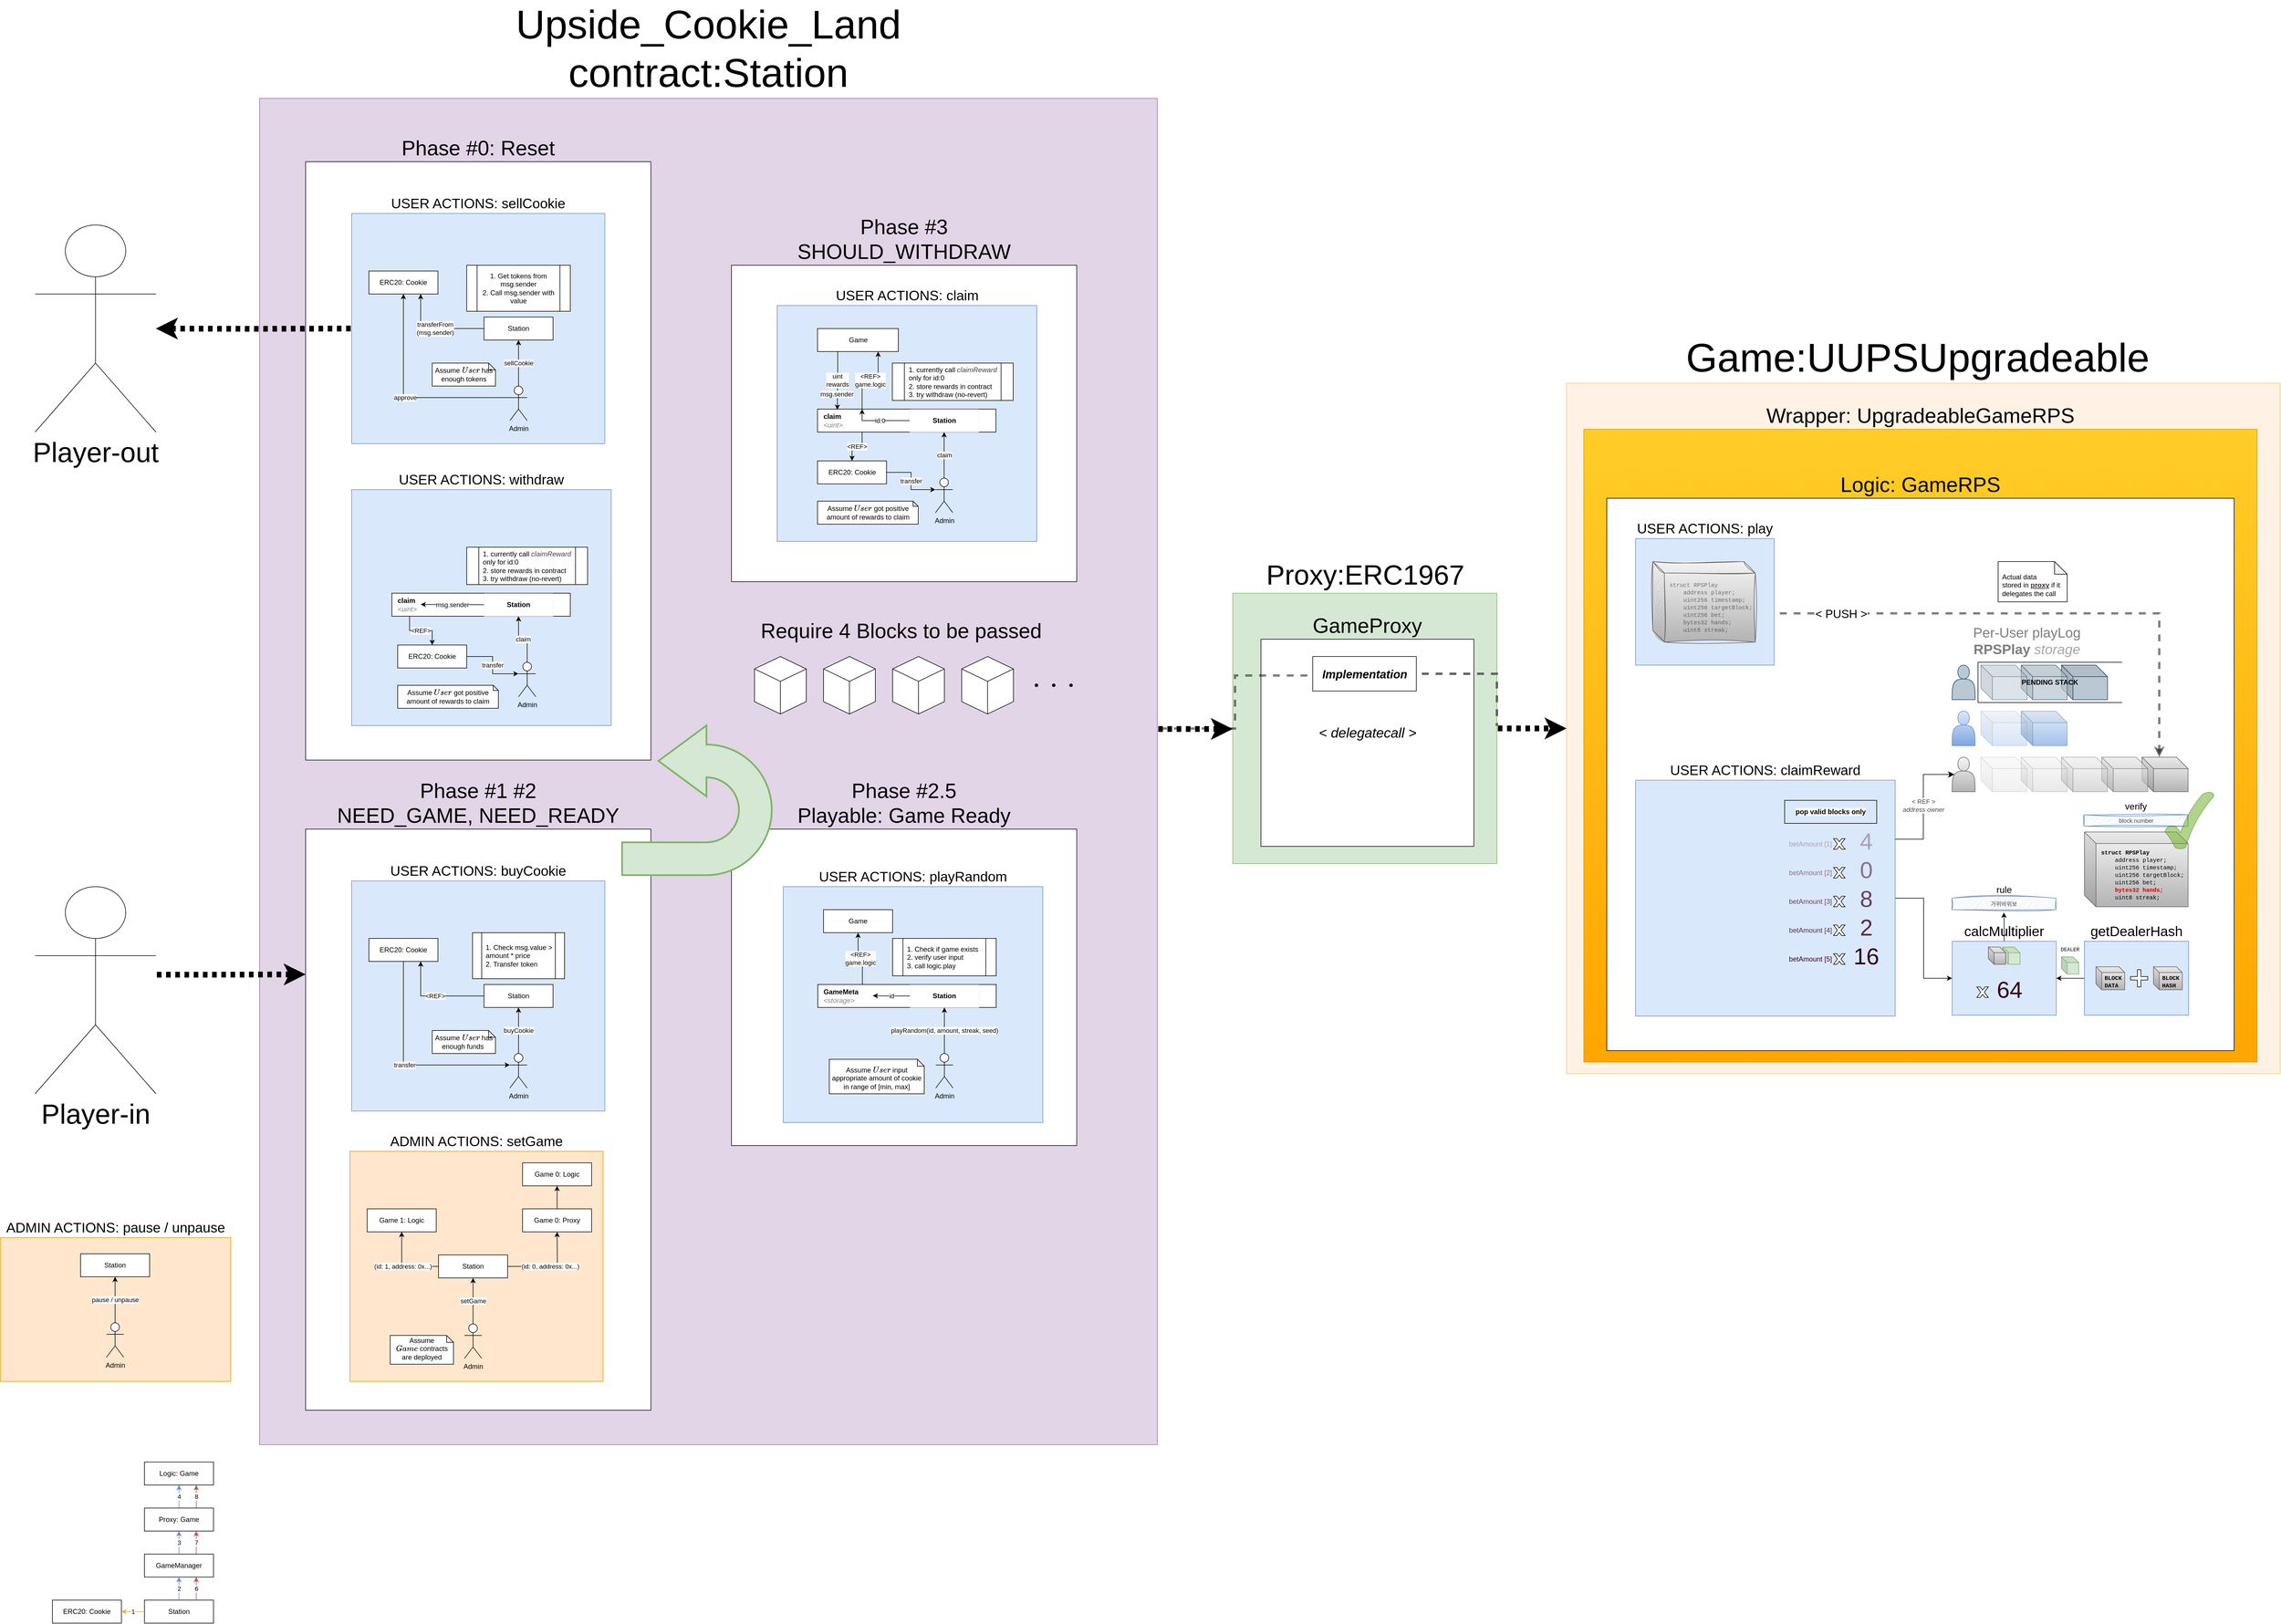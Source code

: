 <mxfile version="24.7.10">
  <diagram id="3cFQ9Y0VJxpYQzrEPY2X" name="Overview">
    <mxGraphModel dx="926" dy="2020" grid="1" gridSize="10" guides="1" tooltips="1" connect="1" arrows="1" fold="1" page="1" pageScale="1" pageWidth="827" pageHeight="1169" math="0" shadow="0">
      <root>
        <mxCell id="0" />
        <mxCell id="1" parent="0" />
        <mxCell id="xc8AZwtuS7NDnRo8Q7HG-1" value="bg:contract" style="locked=1;" parent="0" />
        <mxCell id="xc8AZwtuS7NDnRo8Q7HG-2" value="Upside_Cookie_Land&lt;br&gt;contract:Station" style="rounded=0;whiteSpace=wrap;html=1;fillColor=#e1d5e7;strokeColor=#9673a6;labelPosition=center;verticalLabelPosition=top;align=center;verticalAlign=bottom;fontSize=70;shadow=0;" vertex="1" parent="xc8AZwtuS7NDnRo8Q7HG-1">
          <mxGeometry x="670" y="-860" width="1560" height="2340" as="geometry" />
        </mxCell>
        <mxCell id="xc8AZwtuS7NDnRo8Q7HG-3" value="Game:UUPSUpgradeable&amp;nbsp;" style="rounded=0;whiteSpace=wrap;html=1;fillColor=#ffe6cc;strokeColor=#d79b00;labelPosition=center;verticalLabelPosition=top;align=center;verticalAlign=bottom;fontSize=70;shadow=0;opacity=50;" vertex="1" parent="xc8AZwtuS7NDnRo8Q7HG-1">
          <mxGeometry x="2941" y="-365" width="1240" height="1200" as="geometry" />
        </mxCell>
        <mxCell id="xc8AZwtuS7NDnRo8Q7HG-4" value="&lt;font style=&quot;font-size: 48px;&quot;&gt;Proxy:ERC1967&lt;/font&gt;" style="verticalLabelPosition=top;verticalAlign=bottom;html=1;shape=mxgraph.basic.rect;fillColor2=none;strokeWidth=1;size=20;indent=5;labelPosition=center;align=center;fontSize=11;fillColor=#d5e8d4;strokeColor=#82b366;" vertex="1" parent="xc8AZwtuS7NDnRo8Q7HG-1">
          <mxGeometry x="2361" width="459" height="470" as="geometry" />
        </mxCell>
        <mxCell id="xc8AZwtuS7NDnRo8Q7HG-5" style="edgeStyle=orthogonalEdgeStyle;rounded=0;orthogonalLoop=1;jettySize=auto;html=1;entryX=0;entryY=0.502;entryDx=0;entryDy=0;entryPerimeter=0;strokeWidth=10;flowAnimation=1;" edge="1" parent="xc8AZwtuS7NDnRo8Q7HG-1" source="xc8AZwtuS7NDnRo8Q7HG-2" target="xc8AZwtuS7NDnRo8Q7HG-4">
          <mxGeometry relative="1" as="geometry">
            <Array as="points">
              <mxPoint x="2250" y="236" />
              <mxPoint x="2250" y="236" />
            </Array>
          </mxGeometry>
        </mxCell>
        <mxCell id="xc8AZwtuS7NDnRo8Q7HG-6" style="edgeStyle=orthogonalEdgeStyle;rounded=0;orthogonalLoop=1;jettySize=auto;html=1;entryX=0;entryY=0.5;entryDx=0;entryDy=0;strokeWidth=10;flowAnimation=1;" edge="1" parent="xc8AZwtuS7NDnRo8Q7HG-1" source="xc8AZwtuS7NDnRo8Q7HG-4" target="xc8AZwtuS7NDnRo8Q7HG-3">
          <mxGeometry relative="1" as="geometry" />
        </mxCell>
        <mxCell id="xc8AZwtuS7NDnRo8Q7HG-7" value="bg:phase" style="locked=1;" parent="0" />
        <mxCell id="xc8AZwtuS7NDnRo8Q7HG-8" value="Phase #0: Reset" style="rounded=0;whiteSpace=wrap;html=1;labelPosition=center;verticalLabelPosition=top;align=center;verticalAlign=bottom;fontSize=36;" vertex="1" parent="xc8AZwtuS7NDnRo8Q7HG-7">
          <mxGeometry x="750" y="-750" width="600" height="1040" as="geometry" />
        </mxCell>
        <mxCell id="xc8AZwtuS7NDnRo8Q7HG-9" value="Phase #1 #2&lt;br&gt;NEED_GAME, NEED_READY" style="rounded=0;whiteSpace=wrap;html=1;labelPosition=center;verticalLabelPosition=top;align=center;verticalAlign=bottom;fontSize=36;" vertex="1" parent="xc8AZwtuS7NDnRo8Q7HG-7">
          <mxGeometry x="750" y="410" width="600" height="1010" as="geometry" />
        </mxCell>
        <mxCell id="xc8AZwtuS7NDnRo8Q7HG-10" value="Phase #2.5&lt;br&gt;Playable: Game Ready" style="rounded=0;whiteSpace=wrap;html=1;labelPosition=center;verticalLabelPosition=top;align=center;verticalAlign=bottom;fontSize=36;" vertex="1" parent="xc8AZwtuS7NDnRo8Q7HG-7">
          <mxGeometry x="1490" y="410" width="600" height="550" as="geometry" />
        </mxCell>
        <mxCell id="xc8AZwtuS7NDnRo8Q7HG-11" value="Phase #3&lt;br&gt;SHOULD_WITHDRAW" style="rounded=0;whiteSpace=wrap;html=1;labelPosition=center;verticalLabelPosition=top;align=center;verticalAlign=bottom;fontSize=36;" vertex="1" parent="xc8AZwtuS7NDnRo8Q7HG-7">
          <mxGeometry x="1490" y="-570" width="600" height="550" as="geometry" />
        </mxCell>
        <mxCell id="xc8AZwtuS7NDnRo8Q7HG-12" value="GameProxy" style="rounded=0;whiteSpace=wrap;html=1;labelPosition=center;verticalLabelPosition=top;align=center;verticalAlign=bottom;fontSize=36;" vertex="1" parent="xc8AZwtuS7NDnRo8Q7HG-7">
          <mxGeometry x="2410" y="80" width="370" height="360" as="geometry" />
        </mxCell>
        <mxCell id="xc8AZwtuS7NDnRo8Q7HG-13" value="Wrapper: UpgradeableGameRPS" style="rounded=0;whiteSpace=wrap;html=1;labelPosition=center;verticalLabelPosition=top;align=center;verticalAlign=bottom;fontSize=36;fillColor=#ffcd28;strokeColor=#d79b00;gradientColor=#ffa500;" vertex="1" parent="xc8AZwtuS7NDnRo8Q7HG-7">
          <mxGeometry x="2971" y="-285" width="1170" height="1100" as="geometry" />
        </mxCell>
        <mxCell id="xc8AZwtuS7NDnRo8Q7HG-14" value="Logic: GameRPS" style="rounded=0;whiteSpace=wrap;html=1;labelPosition=center;verticalLabelPosition=top;align=center;verticalAlign=bottom;fontSize=36;" vertex="1" parent="xc8AZwtuS7NDnRo8Q7HG-7">
          <mxGeometry x="3011" y="-165" width="1090" height="960" as="geometry" />
        </mxCell>
        <mxCell id="xc8AZwtuS7NDnRo8Q7HG-15" value="USER ACTIONS: playRandom" style="rounded=0;whiteSpace=wrap;html=1;labelPosition=center;verticalLabelPosition=top;align=center;verticalAlign=bottom;fontSize=24;fillColor=#dae8fc;strokeColor=#6c8ebf;" vertex="1" parent="xc8AZwtuS7NDnRo8Q7HG-7">
          <mxGeometry x="1580" y="510" width="451" height="410" as="geometry" />
        </mxCell>
        <mxCell id="xc8AZwtuS7NDnRo8Q7HG-16" value="" style="edgeStyle=orthogonalEdgeStyle;rounded=0;orthogonalLoop=1;jettySize=auto;html=1;strokeWidth=4;strokeColor=#616161;dashed=1;entryX=0.995;entryY=0.486;entryDx=0;entryDy=0;entryPerimeter=0;endArrow=none;endFill=0;flowAnimation=1;" edge="1" parent="xc8AZwtuS7NDnRo8Q7HG-7" source="xc8AZwtuS7NDnRo8Q7HG-17" target="xc8AZwtuS7NDnRo8Q7HG-4">
          <mxGeometry relative="1" as="geometry">
            <mxPoint x="2940" y="240" as="targetPoint" />
            <Array as="points">
              <mxPoint x="2820" y="140" />
              <mxPoint x="2820" y="228" />
            </Array>
          </mxGeometry>
        </mxCell>
        <mxCell id="xc8AZwtuS7NDnRo8Q7HG-17" value="&lt;i&gt;&lt;b&gt;Implementation&lt;/b&gt;&lt;/i&gt;" style="verticalLabelPosition=middle;verticalAlign=middle;html=1;shape=mxgraph.basic.rect;fillColor2=none;strokeWidth=1;size=20;indent=5;labelPosition=center;align=center;fontSize=20;" vertex="1" parent="xc8AZwtuS7NDnRo8Q7HG-7">
          <mxGeometry x="2500" y="110" width="180" height="60" as="geometry" />
        </mxCell>
        <mxCell id="xc8AZwtuS7NDnRo8Q7HG-18" style="edgeStyle=orthogonalEdgeStyle;rounded=0;orthogonalLoop=1;jettySize=auto;html=1;entryX=-0.004;entryY=0.55;entryDx=0;entryDy=0;entryPerimeter=0;exitX=0.997;exitY=0.468;exitDx=0;exitDy=0;exitPerimeter=0;strokeWidth=4;dashed=1;opacity=50;endArrow=none;endFill=0;flowAnimation=1;" edge="1" parent="xc8AZwtuS7NDnRo8Q7HG-7" source="xc8AZwtuS7NDnRo8Q7HG-2" target="xc8AZwtuS7NDnRo8Q7HG-17">
          <mxGeometry relative="1" as="geometry" />
        </mxCell>
        <mxCell id="xc8AZwtuS7NDnRo8Q7HG-19" value="&lt;font style=&quot;font-size: 20px;&quot;&gt;&amp;lt; PUSH &amp;gt;&lt;/font&gt;" style="edgeStyle=orthogonalEdgeStyle;rounded=0;orthogonalLoop=1;jettySize=auto;html=1;strokeWidth=4;dashed=1;strokeColor=default;opacity=50;fontSize=16;entryX=0;entryY=0;entryDx=30;entryDy=0;entryPerimeter=0;flowAnimation=1;" edge="1" parent="xc8AZwtuS7NDnRo8Q7HG-7" source="xc8AZwtuS7NDnRo8Q7HG-20" target="xc8AZwtuS7NDnRo8Q7HG-31">
          <mxGeometry x="-0.749" relative="1" as="geometry">
            <Array as="points">
              <mxPoint x="3971" y="35" />
            </Array>
            <mxPoint as="offset" />
          </mxGeometry>
        </mxCell>
        <mxCell id="xc8AZwtuS7NDnRo8Q7HG-20" value="USER ACTIONS: play" style="rounded=0;whiteSpace=wrap;html=1;labelPosition=center;verticalLabelPosition=top;align=center;verticalAlign=bottom;fontSize=24;fillColor=#dae8fc;strokeColor=#6c8ebf;" vertex="1" parent="xc8AZwtuS7NDnRo8Q7HG-7">
          <mxGeometry x="3061" y="-95" width="241" height="220" as="geometry" />
        </mxCell>
        <mxCell id="xc8AZwtuS7NDnRo8Q7HG-21" style="edgeStyle=orthogonalEdgeStyle;rounded=0;orthogonalLoop=1;jettySize=auto;html=1;entryX=0;entryY=0.5;entryDx=0;entryDy=0;" edge="1" parent="xc8AZwtuS7NDnRo8Q7HG-7" source="xc8AZwtuS7NDnRo8Q7HG-22" target="xc8AZwtuS7NDnRo8Q7HG-41">
          <mxGeometry relative="1" as="geometry" />
        </mxCell>
        <mxCell id="xc8AZwtuS7NDnRo8Q7HG-22" value="USER ACTIONS: claimReward" style="rounded=0;whiteSpace=wrap;html=1;labelPosition=center;verticalLabelPosition=top;align=center;verticalAlign=bottom;fontSize=24;fillColor=#dae8fc;strokeColor=#6c8ebf;" vertex="1" parent="xc8AZwtuS7NDnRo8Q7HG-7">
          <mxGeometry x="3061" y="325" width="451" height="410" as="geometry" />
        </mxCell>
        <mxCell id="xc8AZwtuS7NDnRo8Q7HG-23" value="" style="shape=cube;whiteSpace=wrap;html=1;boundedLbl=1;backgroundOutline=1;darkOpacity=0.05;darkOpacity2=0.1;fillColor=#bac8d3;strokeColor=#23445d;textOpacity=50;" vertex="1" parent="xc8AZwtuS7NDnRo8Q7HG-7">
          <mxGeometry x="3801" y="125" width="80" height="60" as="geometry" />
        </mxCell>
        <mxCell id="xc8AZwtuS7NDnRo8Q7HG-24" value="" style="shape=cube;whiteSpace=wrap;html=1;boundedLbl=1;backgroundOutline=1;darkOpacity=0.05;darkOpacity2=0.1;fillColor=#bac8d3;strokeColor=#23445d;textOpacity=50;opacity=75;" vertex="1" parent="xc8AZwtuS7NDnRo8Q7HG-7">
          <mxGeometry x="3731" y="125" width="80" height="60" as="geometry" />
        </mxCell>
        <mxCell id="xc8AZwtuS7NDnRo8Q7HG-25" value="" style="shape=cube;whiteSpace=wrap;html=1;boundedLbl=1;backgroundOutline=1;darkOpacity=0.05;darkOpacity2=0.1;fillColor=#bac8d3;strokeColor=#23445d;textOpacity=50;opacity=50;" vertex="1" parent="xc8AZwtuS7NDnRo8Q7HG-7">
          <mxGeometry x="3661" y="125" width="80" height="60" as="geometry" />
        </mxCell>
        <mxCell id="xc8AZwtuS7NDnRo8Q7HG-26" value="" style="shape=actor;whiteSpace=wrap;html=1;fillColor=#bac8d3;strokeColor=#23445d;" vertex="1" parent="xc8AZwtuS7NDnRo8Q7HG-7">
          <mxGeometry x="3611" y="125" width="40" height="60" as="geometry" />
        </mxCell>
        <mxCell id="xc8AZwtuS7NDnRo8Q7HG-27" value="" style="shape=cube;whiteSpace=wrap;html=1;boundedLbl=1;backgroundOutline=1;darkOpacity=0.05;darkOpacity2=0.1;fillColor=#dae8fc;gradientColor=#7ea6e0;strokeColor=#6c8ebf;opacity=70;" vertex="1" parent="xc8AZwtuS7NDnRo8Q7HG-7">
          <mxGeometry x="3731" y="205" width="80" height="60" as="geometry" />
        </mxCell>
        <mxCell id="xc8AZwtuS7NDnRo8Q7HG-28" value="" style="shape=cube;whiteSpace=wrap;html=1;boundedLbl=1;backgroundOutline=1;darkOpacity=0.05;darkOpacity2=0.1;fillColor=#dae8fc;gradientColor=#7ea6e0;strokeColor=#6c8ebf;textOpacity=50;opacity=30;" vertex="1" parent="xc8AZwtuS7NDnRo8Q7HG-7">
          <mxGeometry x="3661" y="205" width="80" height="60" as="geometry" />
        </mxCell>
        <mxCell id="xc8AZwtuS7NDnRo8Q7HG-29" value="" style="shape=actor;whiteSpace=wrap;html=1;fillColor=#dae8fc;gradientColor=#7ea6e0;strokeColor=#6c8ebf;" vertex="1" parent="xc8AZwtuS7NDnRo8Q7HG-7">
          <mxGeometry x="3611" y="205" width="40" height="60" as="geometry" />
        </mxCell>
        <mxCell id="xc8AZwtuS7NDnRo8Q7HG-30" value="" style="shape=actor;whiteSpace=wrap;html=1;fillColor=#f5f5f5;gradientColor=#b3b3b3;strokeColor=#666666;" vertex="1" parent="xc8AZwtuS7NDnRo8Q7HG-7">
          <mxGeometry x="3611" y="285" width="40" height="60" as="geometry" />
        </mxCell>
        <mxCell id="xc8AZwtuS7NDnRo8Q7HG-31" value="" style="shape=cube;whiteSpace=wrap;html=1;boundedLbl=1;backgroundOutline=1;darkOpacity=0.05;darkOpacity2=0.1;fillColor=#f5f5f5;gradientColor=#b3b3b3;strokeColor=#666666;" vertex="1" parent="xc8AZwtuS7NDnRo8Q7HG-7">
          <mxGeometry x="3941" y="285" width="80" height="60" as="geometry" />
        </mxCell>
        <mxCell id="xc8AZwtuS7NDnRo8Q7HG-32" value="" style="shape=cube;whiteSpace=wrap;html=1;boundedLbl=1;backgroundOutline=1;darkOpacity=0.05;darkOpacity2=0.1;fillColor=#f5f5f5;gradientColor=#b3b3b3;strokeColor=#666666;opacity=70;" vertex="1" parent="xc8AZwtuS7NDnRo8Q7HG-7">
          <mxGeometry x="3871" y="285" width="80" height="60" as="geometry" />
        </mxCell>
        <mxCell id="xc8AZwtuS7NDnRo8Q7HG-33" value="" style="shape=cube;whiteSpace=wrap;html=1;boundedLbl=1;backgroundOutline=1;darkOpacity=0.05;darkOpacity2=0.1;fillColor=#f5f5f5;gradientColor=#b3b3b3;strokeColor=#666666;opacity=50;" vertex="1" parent="xc8AZwtuS7NDnRo8Q7HG-7">
          <mxGeometry x="3801" y="285" width="80" height="60" as="geometry" />
        </mxCell>
        <mxCell id="xc8AZwtuS7NDnRo8Q7HG-34" value="" style="shape=cube;whiteSpace=wrap;html=1;boundedLbl=1;backgroundOutline=1;darkOpacity=0.05;darkOpacity2=0.1;fillColor=#f5f5f5;gradientColor=#b3b3b3;strokeColor=#666666;opacity=30;" vertex="1" parent="xc8AZwtuS7NDnRo8Q7HG-7">
          <mxGeometry x="3731" y="285" width="80" height="60" as="geometry" />
        </mxCell>
        <mxCell id="xc8AZwtuS7NDnRo8Q7HG-35" value="Per-User playLog&lt;br&gt;&lt;b&gt;RPSPlay &lt;/b&gt;&lt;i&gt;&lt;font color=&quot;#525252&quot;&gt;storage&lt;/font&gt;&lt;/i&gt;" style="rounded=0;whiteSpace=wrap;html=1;labelPosition=center;verticalLabelPosition=top;align=center;verticalAlign=bottom;fontSize=24;fillColor=none;strokeColor=none;textOpacity=50;" vertex="1" parent="xc8AZwtuS7NDnRo8Q7HG-7">
          <mxGeometry x="3571" y="115" width="340" height="100" as="geometry" />
        </mxCell>
        <mxCell id="xc8AZwtuS7NDnRo8Q7HG-36" value="" style="shape=cube;whiteSpace=wrap;html=1;boundedLbl=1;backgroundOutline=1;darkOpacity=0.05;darkOpacity2=0.1;fillColor=#f5f5f5;gradientColor=#b3b3b3;strokeColor=#666666;opacity=20;" vertex="1" parent="xc8AZwtuS7NDnRo8Q7HG-7">
          <mxGeometry x="3661" y="285" width="80" height="60" as="geometry" />
        </mxCell>
        <mxCell id="xc8AZwtuS7NDnRo8Q7HG-37" style="edgeStyle=orthogonalEdgeStyle;rounded=0;orthogonalLoop=1;jettySize=auto;html=1;entryX=1;entryY=0.5;entryDx=0;entryDy=0;" edge="1" parent="xc8AZwtuS7NDnRo8Q7HG-7" source="xc8AZwtuS7NDnRo8Q7HG-38" target="xc8AZwtuS7NDnRo8Q7HG-41">
          <mxGeometry relative="1" as="geometry" />
        </mxCell>
        <mxCell id="xc8AZwtuS7NDnRo8Q7HG-38" value="getDealerHash" style="rounded=0;whiteSpace=wrap;html=1;labelPosition=center;verticalLabelPosition=top;align=center;verticalAlign=bottom;fontSize=24;fillColor=#dae8fc;strokeColor=#6c8ebf;" vertex="1" parent="xc8AZwtuS7NDnRo8Q7HG-7">
          <mxGeometry x="3841" y="605" width="181" height="128.43" as="geometry" />
        </mxCell>
        <mxCell id="xc8AZwtuS7NDnRo8Q7HG-39" value="&lt;font style=&quot;font-size: 16px;&quot;&gt;verify&lt;/font&gt;" style="rounded=0;whiteSpace=wrap;html=1;labelPosition=center;verticalLabelPosition=top;align=center;verticalAlign=bottom;fontSize=24;fillColor=#dae8fc;strokeColor=#6c8ebf;gradientColor=none;sketch=1;curveFitting=1;jiggle=2;" vertex="1" parent="xc8AZwtuS7NDnRo8Q7HG-7">
          <mxGeometry x="3840" y="385" width="181" height="20" as="geometry" />
        </mxCell>
        <mxCell id="xc8AZwtuS7NDnRo8Q7HG-40" style="edgeStyle=orthogonalEdgeStyle;rounded=0;orthogonalLoop=1;jettySize=auto;html=1;entryX=0.5;entryY=1;entryDx=0;entryDy=0;" edge="1" parent="xc8AZwtuS7NDnRo8Q7HG-7" source="xc8AZwtuS7NDnRo8Q7HG-41" target="xc8AZwtuS7NDnRo8Q7HG-48">
          <mxGeometry relative="1" as="geometry" />
        </mxCell>
        <mxCell id="xc8AZwtuS7NDnRo8Q7HG-41" value="calcMultiplier" style="rounded=0;whiteSpace=wrap;html=1;labelPosition=center;verticalLabelPosition=top;align=center;verticalAlign=bottom;fontSize=24;fillColor=#dae8fc;strokeColor=#6c8ebf;" vertex="1" parent="xc8AZwtuS7NDnRo8Q7HG-7">
          <mxGeometry x="3611" y="605" width="181" height="128.43" as="geometry" />
        </mxCell>
        <mxCell id="xc8AZwtuS7NDnRo8Q7HG-42" value="&lt;div style=&quot;font-family: MesloLGS, &amp;quot;Fira Code&amp;quot;, &amp;quot;D2Coding ligature&amp;quot;, Consolas, Menlo, Monaco, &amp;quot;Courier New&amp;quot;, monospace; line-height: 130%; white-space: pre; font-size: 10px;&quot;&gt;&lt;div style=&quot;line-height: 130%;&quot;&gt;&lt;b&gt;struct RPSPlay&lt;/b&gt;&lt;/div&gt;&lt;div style=&quot;line-height: 130%;&quot;&gt;    address player;&lt;/div&gt;&lt;div style=&quot;line-height: 130%;&quot;&gt;    uint256 timestamp;&lt;/div&gt;&lt;div style=&quot;line-height: 130%;&quot;&gt;    uint256 targetBlock;&lt;/div&gt;&lt;div style=&quot;line-height: 130%;&quot;&gt;    uint256 bet;&lt;/div&gt;&lt;div style=&quot;line-height: 130%;&quot;&gt;    &lt;b&gt;&lt;font color=&quot;#cc0000&quot;&gt;bytes32 hands;&lt;/font&gt;&lt;/b&gt;&lt;/div&gt;&lt;div style=&quot;line-height: 130%;&quot;&gt;    uint8 streak;&lt;/div&gt;&lt;/div&gt;" style="shape=cube;whiteSpace=wrap;html=1;boundedLbl=1;backgroundOutline=1;darkOpacity=0.05;darkOpacity2=0.1;fillColor=#f5f5f5;gradientColor=#b3b3b3;strokeColor=#666666;align=left;spacing=9;" vertex="1" parent="xc8AZwtuS7NDnRo8Q7HG-7">
          <mxGeometry x="3841" y="415" width="180" height="130" as="geometry" />
        </mxCell>
        <mxCell id="xc8AZwtuS7NDnRo8Q7HG-43" value="" style="shape=cross;whiteSpace=wrap;html=1;" vertex="1" parent="xc8AZwtuS7NDnRo8Q7HG-7">
          <mxGeometry x="3921" y="654.21" width="30" height="30" as="geometry" />
        </mxCell>
        <mxCell id="xc8AZwtuS7NDnRo8Q7HG-44" value="&lt;div style=&quot;font-family: MesloLGS, &amp;quot;Fira Code&amp;quot;, &amp;quot;D2Coding ligature&amp;quot;, Consolas, Menlo, Monaco, &amp;quot;Courier New&amp;quot;, monospace; line-height: 130%; white-space: pre; font-size: 10px;&quot;&gt;&lt;div style=&quot;line-height: 130%;&quot;&gt;&lt;b&gt;BLOCK&lt;br/&gt;HASH&lt;/b&gt;&lt;/div&gt;&lt;/div&gt;" style="shape=cube;whiteSpace=wrap;html=1;boundedLbl=1;backgroundOutline=1;darkOpacity=0.05;darkOpacity2=0.1;fillColor=#f5f5f5;gradientColor=#b3b3b3;strokeColor=#666666;align=left;spacing=5;size=10;spacingTop=1;" vertex="1" parent="xc8AZwtuS7NDnRo8Q7HG-7">
          <mxGeometry x="3961" y="649.21" width="50" height="40" as="geometry" />
        </mxCell>
        <mxCell id="xc8AZwtuS7NDnRo8Q7HG-45" value="&lt;div style=&quot;font-family: MesloLGS, &amp;quot;Fira Code&amp;quot;, &amp;quot;D2Coding ligature&amp;quot;, Consolas, Menlo, Monaco, &amp;quot;Courier New&amp;quot;, monospace; line-height: 130%; white-space: pre; font-size: 10px;&quot;&gt;&lt;div style=&quot;line-height: 130%;&quot;&gt;&lt;b&gt;BLOCK&lt;br&gt;DATA&lt;/b&gt;&lt;/div&gt;&lt;/div&gt;" style="shape=cube;whiteSpace=wrap;html=1;boundedLbl=1;backgroundOutline=1;darkOpacity=0.05;darkOpacity2=0.1;fillColor=#f5f5f5;gradientColor=#b3b3b3;strokeColor=#666666;align=left;spacing=5;size=10;spacingTop=1;" vertex="1" parent="xc8AZwtuS7NDnRo8Q7HG-7">
          <mxGeometry x="3861" y="649.21" width="50" height="40" as="geometry" />
        </mxCell>
        <mxCell id="xc8AZwtuS7NDnRo8Q7HG-46" value="&lt;font color=&quot;#424242&quot; style=&quot;font-size: 10px;&quot;&gt;block.number&lt;/font&gt;" style="text;html=1;align=center;verticalAlign=middle;whiteSpace=wrap;rounded=0;" vertex="1" parent="xc8AZwtuS7NDnRo8Q7HG-7">
          <mxGeometry x="3900.5" y="380" width="60" height="30" as="geometry" />
        </mxCell>
        <mxCell id="xc8AZwtuS7NDnRo8Q7HG-47" value="&lt;font style=&quot;font-size: 16px;&quot;&gt;rule&lt;/font&gt;" style="rounded=0;whiteSpace=wrap;html=1;labelPosition=center;verticalLabelPosition=top;align=center;verticalAlign=bottom;fontSize=24;fillColor=#dae8fc;strokeColor=#6c8ebf;gradientColor=none;sketch=1;curveFitting=1;jiggle=2;" vertex="1" parent="xc8AZwtuS7NDnRo8Q7HG-7">
          <mxGeometry x="3610.5" y="530" width="181" height="20" as="geometry" />
        </mxCell>
        <mxCell id="xc8AZwtuS7NDnRo8Q7HG-48" value="&lt;font color=&quot;#424242&quot;&gt;&lt;span style=&quot;font-size: 10px;&quot;&gt;가위바위보&lt;/span&gt;&lt;/font&gt;" style="text;html=1;align=center;verticalAlign=middle;whiteSpace=wrap;rounded=0;" vertex="1" parent="xc8AZwtuS7NDnRo8Q7HG-7">
          <mxGeometry x="3671" y="525" width="60" height="30" as="geometry" />
        </mxCell>
        <mxCell id="xc8AZwtuS7NDnRo8Q7HG-49" value="&lt;div style=&quot;font-family: MesloLGS, &amp;quot;Fira Code&amp;quot;, &amp;quot;D2Coding ligature&amp;quot;, Consolas, Menlo, Monaco, &amp;quot;Courier New&amp;quot;, monospace; line-height: 130%; white-space: pre; font-size: 9px;&quot;&gt;&lt;div style=&quot;line-height: 130%; font-size: 9px;&quot;&gt;DEALER&lt;/div&gt;&lt;/div&gt;" style="shape=cube;whiteSpace=wrap;html=1;boundedLbl=1;backgroundOutline=1;darkOpacity=0.05;darkOpacity2=0.1;fillColor=#d5e8d4;strokeColor=#82b366;align=center;spacing=5;size=10;spacingTop=1;labelPosition=center;verticalLabelPosition=top;verticalAlign=bottom;fontSize=9;" vertex="1" parent="xc8AZwtuS7NDnRo8Q7HG-7">
          <mxGeometry x="3801" y="632" width="30" height="30" as="geometry" />
        </mxCell>
        <mxCell id="xc8AZwtuS7NDnRo8Q7HG-50" value="&lt;div style=&quot;font-family: MesloLGS, &amp;quot;Fira Code&amp;quot;, &amp;quot;D2Coding ligature&amp;quot;, Consolas, Menlo, Monaco, &amp;quot;Courier New&amp;quot;, monospace; line-height: 130%; white-space: pre; font-size: 10px;&quot;&gt;&lt;div style=&quot;line-height: 130%;&quot;&gt;&lt;br&gt;&lt;/div&gt;&lt;/div&gt;" style="shape=cube;whiteSpace=wrap;html=1;boundedLbl=1;backgroundOutline=1;darkOpacity=0.05;darkOpacity2=0.1;fillColor=#d5e8d4;strokeColor=#82b366;align=left;spacing=5;size=10;spacingTop=1;" vertex="1" parent="xc8AZwtuS7NDnRo8Q7HG-7">
          <mxGeometry x="3699" y="615" width="30" height="30" as="geometry" />
        </mxCell>
        <mxCell id="xc8AZwtuS7NDnRo8Q7HG-51" value="&lt;div style=&quot;font-family: MesloLGS, &amp;quot;Fira Code&amp;quot;, &amp;quot;D2Coding ligature&amp;quot;, Consolas, Menlo, Monaco, &amp;quot;Courier New&amp;quot;, monospace; line-height: 130%; white-space: pre; font-size: 10px;&quot;&gt;&lt;div style=&quot;line-height: 130%;&quot;&gt;&lt;br&gt;&lt;/div&gt;&lt;/div&gt;" style="shape=cube;whiteSpace=wrap;html=1;boundedLbl=1;backgroundOutline=1;darkOpacity=0.05;darkOpacity2=0.1;fillColor=#f5f5f5;strokeColor=#666666;align=left;spacing=5;size=10;spacingTop=1;gradientColor=#b3b3b3;" vertex="1" parent="xc8AZwtuS7NDnRo8Q7HG-7">
          <mxGeometry x="3674" y="615" width="30" height="30" as="geometry" />
        </mxCell>
        <mxCell id="xc8AZwtuS7NDnRo8Q7HG-52" value="" style="verticalLabelPosition=bottom;verticalAlign=top;html=1;shape=mxgraph.basic.tick;fillColor=#60a917;fontColor=#ffffff;strokeColor=#2D7600;opacity=50;" vertex="1" parent="xc8AZwtuS7NDnRo8Q7HG-7">
          <mxGeometry x="3981" y="345" width="85" height="100" as="geometry" />
        </mxCell>
        <mxCell id="xc8AZwtuS7NDnRo8Q7HG-53" value="" style="verticalLabelPosition=bottom;verticalAlign=top;html=1;shape=mxgraph.basic.x" vertex="1" parent="xc8AZwtuS7NDnRo8Q7HG-7">
          <mxGeometry x="3654" y="684.21" width="20" height="18.43" as="geometry" />
        </mxCell>
        <mxCell id="xc8AZwtuS7NDnRo8Q7HG-54" value="&lt;span style=&quot;font-size: 40px;&quot;&gt;64&lt;/span&gt;" style="text;html=1;align=center;verticalAlign=middle;rounded=0;textShadow=0;labelBorderColor=none;whiteSpace=wrap;fontColor=#33001A;horizontal=1;" vertex="1" parent="xc8AZwtuS7NDnRo8Q7HG-7">
          <mxGeometry x="3661" y="672.64" width="100" height="30" as="geometry" />
        </mxCell>
        <mxCell id="xc8AZwtuS7NDnRo8Q7HG-55" value="" style="verticalLabelPosition=bottom;verticalAlign=top;html=1;shape=mxgraph.basic.x;textOpacity=70;" vertex="1" parent="xc8AZwtuS7NDnRo8Q7HG-7">
          <mxGeometry x="3405" y="526.57" width="20" height="18.43" as="geometry" />
        </mxCell>
        <mxCell id="xc8AZwtuS7NDnRo8Q7HG-56" value="&lt;span style=&quot;font-size: 40px;&quot;&gt;8&lt;/span&gt;" style="text;html=1;align=center;verticalAlign=middle;rounded=0;textShadow=0;labelBorderColor=none;whiteSpace=wrap;fontColor=#33001A;horizontal=1;textOpacity=70;" vertex="1" parent="xc8AZwtuS7NDnRo8Q7HG-7">
          <mxGeometry x="3412" y="515" width="100" height="30" as="geometry" />
        </mxCell>
        <mxCell id="xc8AZwtuS7NDnRo8Q7HG-57" value="Actual data&lt;br&gt;stored in &lt;b&gt;&lt;u&gt;&lt;font color=&quot;#3d2e39&quot;&gt;proxy&lt;/font&gt;&lt;/u&gt;&lt;/b&gt; if it delegates the call" style="shape=note;whiteSpace=wrap;html=1;backgroundOutline=1;darkOpacity=0.05;verticalAlign=bottom;spacing=7;align=left;size=22;" vertex="1" parent="xc8AZwtuS7NDnRo8Q7HG-7">
          <mxGeometry x="3691" y="-55" width="120" height="70" as="geometry" />
        </mxCell>
        <mxCell id="xc8AZwtuS7NDnRo8Q7HG-58" value="PENDING STACK" style="shape=partialRectangle;whiteSpace=wrap;html=1;bottom=1;right=1;left=1;top=0;fillColor=none;routingCenterX=-0.5;direction=south;fontStyle=1" vertex="1" parent="xc8AZwtuS7NDnRo8Q7HG-7">
          <mxGeometry x="3656" y="120" width="250" height="70" as="geometry" />
        </mxCell>
        <mxCell id="xc8AZwtuS7NDnRo8Q7HG-59" value="&amp;lt; REF &amp;gt;&lt;br&gt;&lt;i&gt;address owner&lt;/i&gt;" style="edgeStyle=segmentEdgeStyle;endArrow=classic;html=1;curved=0;rounded=0;endSize=8;startSize=8;entryX=0.1;entryY=0.5;entryDx=0;entryDy=0;entryPerimeter=0;exitX=1;exitY=0.25;exitDx=0;exitDy=0;fontColor=#474747;" edge="1" parent="xc8AZwtuS7NDnRo8Q7HG-7" source="xc8AZwtuS7NDnRo8Q7HG-22" target="xc8AZwtuS7NDnRo8Q7HG-30">
          <mxGeometry width="50" height="50" relative="1" as="geometry">
            <mxPoint x="3321" y="315" as="sourcePoint" />
            <mxPoint x="3371" y="265" as="targetPoint" />
            <Array as="points">
              <mxPoint x="3561" y="428" />
              <mxPoint x="3561" y="315" />
            </Array>
          </mxGeometry>
        </mxCell>
        <mxCell id="xc8AZwtuS7NDnRo8Q7HG-60" value="betAmount [3]" style="text;html=1;align=center;verticalAlign=bottom;rounded=0;textShadow=0;labelBorderColor=none;whiteSpace=wrap;fontColor=#33001A;horizontal=1;textOpacity=70;" vertex="1" parent="xc8AZwtuS7NDnRo8Q7HG-7">
          <mxGeometry x="3325" y="515" width="80" height="30" as="geometry" />
        </mxCell>
        <mxCell id="xc8AZwtuS7NDnRo8Q7HG-61" value="" style="verticalLabelPosition=bottom;verticalAlign=top;html=1;shape=mxgraph.basic.x;textOpacity=50;" vertex="1" parent="xc8AZwtuS7NDnRo8Q7HG-7">
          <mxGeometry x="3405" y="476.57" width="20" height="18.43" as="geometry" />
        </mxCell>
        <mxCell id="xc8AZwtuS7NDnRo8Q7HG-62" value="&lt;span style=&quot;font-size: 40px;&quot;&gt;0&lt;/span&gt;" style="text;html=1;align=center;verticalAlign=middle;rounded=0;textShadow=0;labelBorderColor=none;whiteSpace=wrap;fontColor=#33001A;horizontal=1;textOpacity=50;" vertex="1" parent="xc8AZwtuS7NDnRo8Q7HG-7">
          <mxGeometry x="3412" y="465" width="100" height="30" as="geometry" />
        </mxCell>
        <mxCell id="xc8AZwtuS7NDnRo8Q7HG-63" value="betAmount [2]" style="text;html=1;align=center;verticalAlign=bottom;rounded=0;textShadow=0;labelBorderColor=none;whiteSpace=wrap;fontColor=#33001A;horizontal=1;textOpacity=50;" vertex="1" parent="xc8AZwtuS7NDnRo8Q7HG-7">
          <mxGeometry x="3325" y="465" width="80" height="30" as="geometry" />
        </mxCell>
        <mxCell id="xc8AZwtuS7NDnRo8Q7HG-64" value="" style="verticalLabelPosition=bottom;verticalAlign=top;html=1;shape=mxgraph.basic.x;textOpacity=30;" vertex="1" parent="xc8AZwtuS7NDnRo8Q7HG-7">
          <mxGeometry x="3405" y="426.57" width="20" height="18.43" as="geometry" />
        </mxCell>
        <mxCell id="xc8AZwtuS7NDnRo8Q7HG-65" value="&lt;span style=&quot;font-size: 40px;&quot;&gt;4&lt;/span&gt;" style="text;html=1;align=center;verticalAlign=middle;rounded=0;textShadow=0;labelBorderColor=none;whiteSpace=wrap;fontColor=#33001A;horizontal=1;textOpacity=30;" vertex="1" parent="xc8AZwtuS7NDnRo8Q7HG-7">
          <mxGeometry x="3412" y="415" width="100" height="30" as="geometry" />
        </mxCell>
        <mxCell id="xc8AZwtuS7NDnRo8Q7HG-66" value="betAmount [1]" style="text;html=1;align=center;verticalAlign=bottom;rounded=0;textShadow=0;labelBorderColor=none;whiteSpace=wrap;fontColor=#33001A;horizontal=1;textOpacity=30;" vertex="1" parent="xc8AZwtuS7NDnRo8Q7HG-7">
          <mxGeometry x="3325" y="415" width="80" height="30" as="geometry" />
        </mxCell>
        <mxCell id="xc8AZwtuS7NDnRo8Q7HG-67" value="" style="verticalLabelPosition=bottom;verticalAlign=top;html=1;shape=mxgraph.basic.x;textOpacity=80;" vertex="1" parent="xc8AZwtuS7NDnRo8Q7HG-7">
          <mxGeometry x="3405" y="576.57" width="20" height="18.43" as="geometry" />
        </mxCell>
        <mxCell id="xc8AZwtuS7NDnRo8Q7HG-68" value="&lt;span style=&quot;font-size: 40px;&quot;&gt;2&lt;/span&gt;" style="text;html=1;align=center;verticalAlign=middle;rounded=0;textShadow=0;labelBorderColor=none;whiteSpace=wrap;fontColor=#33001A;horizontal=1;textOpacity=80;" vertex="1" parent="xc8AZwtuS7NDnRo8Q7HG-7">
          <mxGeometry x="3412" y="565" width="100" height="30" as="geometry" />
        </mxCell>
        <mxCell id="xc8AZwtuS7NDnRo8Q7HG-69" value="betAmount [4]" style="text;html=1;align=center;verticalAlign=bottom;rounded=0;textShadow=0;labelBorderColor=none;whiteSpace=wrap;fontColor=#33001A;horizontal=1;textOpacity=80;" vertex="1" parent="xc8AZwtuS7NDnRo8Q7HG-7">
          <mxGeometry x="3325" y="565" width="80" height="30" as="geometry" />
        </mxCell>
        <mxCell id="xc8AZwtuS7NDnRo8Q7HG-70" value="" style="verticalLabelPosition=bottom;verticalAlign=top;html=1;shape=mxgraph.basic.x" vertex="1" parent="xc8AZwtuS7NDnRo8Q7HG-7">
          <mxGeometry x="3405" y="626.57" width="20" height="18.43" as="geometry" />
        </mxCell>
        <mxCell id="xc8AZwtuS7NDnRo8Q7HG-71" value="&lt;span style=&quot;font-size: 40px;&quot;&gt;16&lt;/span&gt;" style="text;html=1;align=center;verticalAlign=middle;rounded=0;textShadow=0;labelBorderColor=none;whiteSpace=wrap;fontColor=#33001A;horizontal=1;" vertex="1" parent="xc8AZwtuS7NDnRo8Q7HG-7">
          <mxGeometry x="3412" y="615" width="100" height="30" as="geometry" />
        </mxCell>
        <mxCell id="xc8AZwtuS7NDnRo8Q7HG-72" value="betAmount [5]" style="text;html=1;align=center;verticalAlign=bottom;rounded=0;textShadow=0;labelBorderColor=none;whiteSpace=wrap;fontColor=#33001A;horizontal=1;" vertex="1" parent="xc8AZwtuS7NDnRo8Q7HG-7">
          <mxGeometry x="3325" y="615" width="80" height="30" as="geometry" />
        </mxCell>
        <mxCell id="xc8AZwtuS7NDnRo8Q7HG-73" value="" style="shape=image;verticalLabelPosition=bottom;labelBackgroundColor=default;verticalAlign=top;aspect=fixed;imageAspect=0;image=https://upload.wikimedia.org/wikipedia/commons/thumb/d/d5/Sigma_uc_lc.svg/2880px-Sigma_uc_lc.svg.png;clipPath=inset(0% 63.33% 15.5% 0%);" vertex="1" parent="xc8AZwtuS7NDnRo8Q7HG-7">
          <mxGeometry x="3101" y="388.13" width="197.69" height="303.73" as="geometry" />
        </mxCell>
        <mxCell id="xc8AZwtuS7NDnRo8Q7HG-74" value="&lt;div style=&quot;font-family: MesloLGS, &amp;quot;Fira Code&amp;quot;, &amp;quot;D2Coding ligature&amp;quot;, Consolas, Menlo, Monaco, &amp;quot;Courier New&amp;quot;, monospace; line-height: 130%; white-space: pre; font-size: 10px;&quot;&gt;&lt;div style=&quot;line-height: 130%;&quot;&gt;struct RPSPlay&lt;/div&gt;&lt;div style=&quot;line-height: 130%;&quot;&gt;    address player;&lt;/div&gt;&lt;div style=&quot;line-height: 130%;&quot;&gt;    uint256 timestamp;&lt;/div&gt;&lt;div style=&quot;line-height: 130%;&quot;&gt;    uint256 targetBlock;&lt;/div&gt;&lt;div style=&quot;line-height: 130%;&quot;&gt;    uint256 bet;&lt;/div&gt;&lt;div style=&quot;line-height: 130%;&quot;&gt;    bytes32 hands;&lt;/div&gt;&lt;div style=&quot;line-height: 130%;&quot;&gt;    uint8 streak;&lt;/div&gt;&lt;/div&gt;" style="shape=cube;whiteSpace=wrap;html=1;boundedLbl=1;backgroundOutline=1;darkOpacity=0.05;darkOpacity2=0.1;fillColor=#f5f5f5;strokeColor=#666666;align=left;spacing=9;gradientColor=#b3b3b3;sketch=1;curveFitting=1;jiggle=2;textOpacity=50;" vertex="1" parent="xc8AZwtuS7NDnRo8Q7HG-7">
          <mxGeometry x="3091" y="-55" width="178" height="140" as="geometry" />
        </mxCell>
        <mxCell id="xc8AZwtuS7NDnRo8Q7HG-75" value="&lt;span style=&quot;color: rgb(0, 0, 0); font-family: Helvetica; font-size: 12px; font-style: normal; font-variant-ligatures: normal; font-variant-caps: normal; font-weight: 700; letter-spacing: normal; orphans: 2; text-align: center; text-indent: 0px; text-transform: none; widows: 2; word-spacing: 0px; -webkit-text-stroke-width: 0px; white-space: normal; background-color: rgb(251, 251, 251); text-decoration-thickness: initial; text-decoration-style: initial; text-decoration-color: initial; display: inline !important; float: none;&quot;&gt;pop valid blocks only&lt;/span&gt;" style="rounded=0;whiteSpace=wrap;html=1;fillColor=none;glass=0;" vertex="1" parent="xc8AZwtuS7NDnRo8Q7HG-7">
          <mxGeometry x="3320" y="360" width="160" height="40" as="geometry" />
        </mxCell>
        <mxCell id="xc8AZwtuS7NDnRo8Q7HG-76" style="edgeStyle=orthogonalEdgeStyle;rounded=0;orthogonalLoop=1;jettySize=auto;html=1;entryX=0;entryY=0.25;entryDx=0;entryDy=0;strokeWidth=10;flowAnimation=1;" edge="1" parent="xc8AZwtuS7NDnRo8Q7HG-7" source="xc8AZwtuS7NDnRo8Q7HG-113" target="xc8AZwtuS7NDnRo8Q7HG-9">
          <mxGeometry relative="1" as="geometry">
            <Array as="points">
              <mxPoint x="580" y="663" />
              <mxPoint x="580" y="663" />
            </Array>
          </mxGeometry>
        </mxCell>
        <mxCell id="xc8AZwtuS7NDnRo8Q7HG-77" value="bg:actions" style="locked=1;" parent="0" />
        <mxCell id="xc8AZwtuS7NDnRo8Q7HG-78" value="ADMIN ACTIONS: setGame" style="rounded=0;whiteSpace=wrap;html=1;labelPosition=center;verticalLabelPosition=top;align=center;verticalAlign=bottom;fontSize=24;fillColor=#ffe6cc;strokeColor=#d79b00;" vertex="1" parent="xc8AZwtuS7NDnRo8Q7HG-77">
          <mxGeometry x="827" y="970" width="440" height="400" as="geometry" />
        </mxCell>
        <mxCell id="xc8AZwtuS7NDnRo8Q7HG-79" value="ADMIN ACTIONS: pause / unpause" style="rounded=0;whiteSpace=wrap;html=1;labelPosition=center;verticalLabelPosition=top;align=center;verticalAlign=bottom;fontSize=24;fillColor=#ffe6cc;strokeColor=#d79b00;" vertex="1" parent="xc8AZwtuS7NDnRo8Q7HG-77">
          <mxGeometry x="220" y="1120" width="400" height="250" as="geometry" />
        </mxCell>
        <mxCell id="xc8AZwtuS7NDnRo8Q7HG-80" value="&lt;i&gt;&amp;lt; delegatecall &amp;gt;&lt;/i&gt;" style="rounded=0;whiteSpace=wrap;html=1;labelPosition=center;verticalLabelPosition=top;align=center;verticalAlign=bottom;fontSize=24;fillColor=none;strokeColor=none;" vertex="1" parent="xc8AZwtuS7NDnRo8Q7HG-77">
          <mxGeometry x="2431" y="260" width="329" height="160" as="geometry" />
        </mxCell>
        <mxCell id="xc8AZwtuS7NDnRo8Q7HG-81" value="USER ACTIONS: buyCookie" style="rounded=0;whiteSpace=wrap;html=1;labelPosition=center;verticalLabelPosition=top;align=center;verticalAlign=bottom;fontSize=24;fillColor=#dae8fc;strokeColor=#6c8ebf;" vertex="1" parent="xc8AZwtuS7NDnRo8Q7HG-77">
          <mxGeometry x="830" y="500" width="440" height="400" as="geometry" />
        </mxCell>
        <mxCell id="xc8AZwtuS7NDnRo8Q7HG-82" value="USER ACTIONS: claim" style="rounded=0;whiteSpace=wrap;html=1;labelPosition=center;verticalLabelPosition=top;align=center;verticalAlign=bottom;fontSize=24;fillColor=#dae8fc;strokeColor=#6c8ebf;" vertex="1" parent="xc8AZwtuS7NDnRo8Q7HG-77">
          <mxGeometry x="1569.5" y="-500" width="451" height="410" as="geometry" />
        </mxCell>
        <mxCell id="xc8AZwtuS7NDnRo8Q7HG-83" value="USER ACTIONS: withdraw" style="rounded=0;whiteSpace=wrap;html=1;labelPosition=center;verticalLabelPosition=top;align=center;verticalAlign=bottom;fontSize=24;fillColor=#dae8fc;strokeColor=#6c8ebf;" vertex="1" parent="xc8AZwtuS7NDnRo8Q7HG-77">
          <mxGeometry x="830" y="-180" width="451" height="410" as="geometry" />
        </mxCell>
        <mxCell id="xc8AZwtuS7NDnRo8Q7HG-84" value="USER ACTIONS: sellCookie" style="rounded=0;whiteSpace=wrap;html=1;labelPosition=center;verticalLabelPosition=top;align=center;verticalAlign=bottom;fontSize=24;fillColor=#dae8fc;strokeColor=#6c8ebf;" vertex="1" parent="xc8AZwtuS7NDnRo8Q7HG-77">
          <mxGeometry x="830" y="-660" width="440" height="400" as="geometry" />
        </mxCell>
        <mxCell id="xc8AZwtuS7NDnRo8Q7HG-85" value="el:station" style="locked=1;" parent="0" />
        <mxCell id="xc8AZwtuS7NDnRo8Q7HG-86" value="ERC20: Cookie" style="rounded=0;whiteSpace=wrap;html=1;" vertex="1" parent="xc8AZwtuS7NDnRo8Q7HG-85">
          <mxGeometry x="310" y="1750" width="120" height="40" as="geometry" />
        </mxCell>
        <mxCell id="xc8AZwtuS7NDnRo8Q7HG-87" value="3" style="edgeStyle=orthogonalEdgeStyle;rounded=0;orthogonalLoop=1;jettySize=auto;html=1;entryX=0.5;entryY=1;entryDx=0;entryDy=0;fillColor=#dae8fc;strokeColor=#6c8ebf;" edge="1" parent="xc8AZwtuS7NDnRo8Q7HG-85" source="xc8AZwtuS7NDnRo8Q7HG-89" target="xc8AZwtuS7NDnRo8Q7HG-96">
          <mxGeometry relative="1" as="geometry">
            <mxPoint as="offset" />
          </mxGeometry>
        </mxCell>
        <mxCell id="xc8AZwtuS7NDnRo8Q7HG-88" value="7" style="edgeStyle=orthogonalEdgeStyle;rounded=0;orthogonalLoop=1;jettySize=auto;html=1;exitX=0.75;exitY=0;exitDx=0;exitDy=0;entryX=0.75;entryY=1;entryDx=0;entryDy=0;fillColor=#f8cecc;strokeColor=#b85450;" edge="1" parent="xc8AZwtuS7NDnRo8Q7HG-85" source="xc8AZwtuS7NDnRo8Q7HG-89" target="xc8AZwtuS7NDnRo8Q7HG-96">
          <mxGeometry relative="1" as="geometry">
            <mxPoint as="offset" />
          </mxGeometry>
        </mxCell>
        <mxCell id="xc8AZwtuS7NDnRo8Q7HG-89" value="GameManager" style="rounded=0;whiteSpace=wrap;html=1;" vertex="1" parent="xc8AZwtuS7NDnRo8Q7HG-85">
          <mxGeometry x="470" y="1670" width="120" height="40" as="geometry" />
        </mxCell>
        <mxCell id="xc8AZwtuS7NDnRo8Q7HG-90" value="2" style="edgeStyle=orthogonalEdgeStyle;rounded=0;orthogonalLoop=1;jettySize=auto;html=1;entryX=0.5;entryY=1;entryDx=0;entryDy=0;fillColor=#dae8fc;strokeColor=#6c8ebf;" edge="1" parent="xc8AZwtuS7NDnRo8Q7HG-85" source="xc8AZwtuS7NDnRo8Q7HG-93" target="xc8AZwtuS7NDnRo8Q7HG-89">
          <mxGeometry relative="1" as="geometry" />
        </mxCell>
        <mxCell id="xc8AZwtuS7NDnRo8Q7HG-91" value="1" style="edgeStyle=orthogonalEdgeStyle;rounded=0;orthogonalLoop=1;jettySize=auto;html=1;entryX=1;entryY=0.5;entryDx=0;entryDy=0;strokeColor=#d6b656;startArrow=none;startFill=0;fillColor=#fff2cc;" edge="1" parent="xc8AZwtuS7NDnRo8Q7HG-85" source="xc8AZwtuS7NDnRo8Q7HG-93" target="xc8AZwtuS7NDnRo8Q7HG-86">
          <mxGeometry relative="1" as="geometry" />
        </mxCell>
        <mxCell id="xc8AZwtuS7NDnRo8Q7HG-92" value="6" style="edgeStyle=orthogonalEdgeStyle;rounded=0;orthogonalLoop=1;jettySize=auto;html=1;exitX=0.75;exitY=0;exitDx=0;exitDy=0;entryX=0.75;entryY=1;entryDx=0;entryDy=0;fillColor=#f8cecc;strokeColor=#b85450;" edge="1" parent="xc8AZwtuS7NDnRo8Q7HG-85" source="xc8AZwtuS7NDnRo8Q7HG-93" target="xc8AZwtuS7NDnRo8Q7HG-89">
          <mxGeometry relative="1" as="geometry">
            <mxPoint as="offset" />
          </mxGeometry>
        </mxCell>
        <mxCell id="xc8AZwtuS7NDnRo8Q7HG-93" value="Station" style="rounded=0;whiteSpace=wrap;html=1;" vertex="1" parent="xc8AZwtuS7NDnRo8Q7HG-85">
          <mxGeometry x="470" y="1750" width="120" height="40" as="geometry" />
        </mxCell>
        <mxCell id="xc8AZwtuS7NDnRo8Q7HG-94" value="4" style="edgeStyle=orthogonalEdgeStyle;rounded=0;orthogonalLoop=1;jettySize=auto;html=1;entryX=0.5;entryY=1;entryDx=0;entryDy=0;fillColor=#dae8fc;strokeColor=#6c8ebf;" edge="1" parent="xc8AZwtuS7NDnRo8Q7HG-85" source="xc8AZwtuS7NDnRo8Q7HG-96" target="xc8AZwtuS7NDnRo8Q7HG-97">
          <mxGeometry relative="1" as="geometry" />
        </mxCell>
        <mxCell id="xc8AZwtuS7NDnRo8Q7HG-95" value="8" style="edgeStyle=orthogonalEdgeStyle;rounded=0;orthogonalLoop=1;jettySize=auto;html=1;exitX=0.75;exitY=0;exitDx=0;exitDy=0;entryX=0.75;entryY=1;entryDx=0;entryDy=0;fillColor=#f8cecc;strokeColor=#b85450;" edge="1" parent="xc8AZwtuS7NDnRo8Q7HG-85" source="xc8AZwtuS7NDnRo8Q7HG-96" target="xc8AZwtuS7NDnRo8Q7HG-97">
          <mxGeometry relative="1" as="geometry" />
        </mxCell>
        <mxCell id="xc8AZwtuS7NDnRo8Q7HG-96" value="Proxy: Game" style="rounded=0;whiteSpace=wrap;html=1;" vertex="1" parent="xc8AZwtuS7NDnRo8Q7HG-85">
          <mxGeometry x="470" y="1590" width="120" height="40" as="geometry" />
        </mxCell>
        <mxCell id="xc8AZwtuS7NDnRo8Q7HG-97" value="Logic: Game" style="rounded=0;whiteSpace=wrap;html=1;" vertex="1" parent="xc8AZwtuS7NDnRo8Q7HG-85">
          <mxGeometry x="470" y="1510" width="120" height="40" as="geometry" />
        </mxCell>
        <mxCell id="xc8AZwtuS7NDnRo8Q7HG-98" value="setGame" style="edgeStyle=orthogonalEdgeStyle;rounded=0;orthogonalLoop=1;jettySize=auto;html=1;entryX=0.5;entryY=1;entryDx=0;entryDy=0;" edge="1" parent="xc8AZwtuS7NDnRo8Q7HG-85" source="xc8AZwtuS7NDnRo8Q7HG-99" target="xc8AZwtuS7NDnRo8Q7HG-102">
          <mxGeometry relative="1" as="geometry" />
        </mxCell>
        <mxCell id="xc8AZwtuS7NDnRo8Q7HG-99" value="Admin" style="shape=umlActor;verticalLabelPosition=bottom;verticalAlign=top;html=1;outlineConnect=0;" vertex="1" parent="xc8AZwtuS7NDnRo8Q7HG-85">
          <mxGeometry x="1026" y="1270" width="30" height="60" as="geometry" />
        </mxCell>
        <mxCell id="xc8AZwtuS7NDnRo8Q7HG-100" value="(id: 0, address: 0x...)" style="edgeStyle=orthogonalEdgeStyle;rounded=0;orthogonalLoop=1;jettySize=auto;html=1;entryX=0.5;entryY=1;entryDx=0;entryDy=0;" edge="1" parent="xc8AZwtuS7NDnRo8Q7HG-85" source="xc8AZwtuS7NDnRo8Q7HG-102">
          <mxGeometry relative="1" as="geometry">
            <mxPoint x="1187" y="1110" as="targetPoint" />
          </mxGeometry>
        </mxCell>
        <mxCell id="xc8AZwtuS7NDnRo8Q7HG-101" value="(id: 1, address: 0x...)" style="edgeStyle=orthogonalEdgeStyle;rounded=0;orthogonalLoop=1;jettySize=auto;html=1;entryX=0.5;entryY=1;entryDx=0;entryDy=0;" edge="1" parent="xc8AZwtuS7NDnRo8Q7HG-85" source="xc8AZwtuS7NDnRo8Q7HG-102" target="xc8AZwtuS7NDnRo8Q7HG-105">
          <mxGeometry relative="1" as="geometry" />
        </mxCell>
        <mxCell id="xc8AZwtuS7NDnRo8Q7HG-102" value="Station" style="rounded=0;whiteSpace=wrap;html=1;" vertex="1" parent="xc8AZwtuS7NDnRo8Q7HG-85">
          <mxGeometry x="981" y="1150" width="120" height="40" as="geometry" />
        </mxCell>
        <mxCell id="xc8AZwtuS7NDnRo8Q7HG-103" style="edgeStyle=orthogonalEdgeStyle;rounded=0;orthogonalLoop=1;jettySize=auto;html=1;entryX=0.5;entryY=1;entryDx=0;entryDy=0;" edge="1" parent="xc8AZwtuS7NDnRo8Q7HG-85" source="xc8AZwtuS7NDnRo8Q7HG-104" target="xc8AZwtuS7NDnRo8Q7HG-106">
          <mxGeometry relative="1" as="geometry" />
        </mxCell>
        <mxCell id="xc8AZwtuS7NDnRo8Q7HG-104" value="Game 0: Proxy" style="rounded=0;whiteSpace=wrap;html=1;" vertex="1" parent="xc8AZwtuS7NDnRo8Q7HG-85">
          <mxGeometry x="1127" y="1070" width="120" height="40" as="geometry" />
        </mxCell>
        <mxCell id="xc8AZwtuS7NDnRo8Q7HG-105" value="Game 1: Logic" style="rounded=0;whiteSpace=wrap;html=1;" vertex="1" parent="xc8AZwtuS7NDnRo8Q7HG-85">
          <mxGeometry x="857" y="1070" width="120" height="40" as="geometry" />
        </mxCell>
        <mxCell id="xc8AZwtuS7NDnRo8Q7HG-106" value="Game 0: Logic" style="rounded=0;whiteSpace=wrap;html=1;" vertex="1" parent="xc8AZwtuS7NDnRo8Q7HG-85">
          <mxGeometry x="1127" y="990" width="120" height="40" as="geometry" />
        </mxCell>
        <mxCell id="xc8AZwtuS7NDnRo8Q7HG-107" value="&lt;span style=&quot;color: rgb(0, 0, 0); font-family: Helvetica; font-size: 12px; font-style: normal; font-variant-ligatures: normal; font-variant-caps: normal; font-weight: 400; letter-spacing: normal; orphans: 2; text-indent: 0px; text-transform: none; widows: 2; word-spacing: 0px; -webkit-text-stroke-width: 0px; white-space: normal; background-color: rgb(251, 251, 251); text-decoration-thickness: initial; text-decoration-style: initial; text-decoration-color: initial; float: none; display: inline !important;&quot;&gt;Assume&lt;br&gt;&lt;/span&gt;`Game` contracts are deployed" style="shape=note;html=1;backgroundOutline=1;darkOpacity=0.05;labelPosition=center;verticalLabelPosition=middle;align=center;verticalAlign=bottom;spacingRight=0;spacing=5;size=12;whiteSpace=wrap;" vertex="1" parent="xc8AZwtuS7NDnRo8Q7HG-85">
          <mxGeometry x="897" y="1290" width="110" height="50" as="geometry" />
        </mxCell>
        <mxCell id="xc8AZwtuS7NDnRo8Q7HG-108" style="edgeStyle=orthogonalEdgeStyle;rounded=0;orthogonalLoop=1;jettySize=auto;html=1;exitX=0.5;exitY=1;exitDx=0;exitDy=0;exitPerimeter=0;" edge="1" parent="xc8AZwtuS7NDnRo8Q7HG-85" source="xc8AZwtuS7NDnRo8Q7HG-107" target="xc8AZwtuS7NDnRo8Q7HG-107">
          <mxGeometry relative="1" as="geometry" />
        </mxCell>
        <mxCell id="xc8AZwtuS7NDnRo8Q7HG-109" value="pause / unpause" style="edgeStyle=orthogonalEdgeStyle;rounded=0;orthogonalLoop=1;jettySize=auto;html=1;entryX=0.5;entryY=1;entryDx=0;entryDy=0;" edge="1" parent="xc8AZwtuS7NDnRo8Q7HG-85" source="xc8AZwtuS7NDnRo8Q7HG-110" target="xc8AZwtuS7NDnRo8Q7HG-111">
          <mxGeometry relative="1" as="geometry">
            <mxPoint as="offset" />
          </mxGeometry>
        </mxCell>
        <mxCell id="xc8AZwtuS7NDnRo8Q7HG-110" value="Admin" style="shape=umlActor;verticalLabelPosition=bottom;verticalAlign=top;html=1;outlineConnect=0;" vertex="1" parent="xc8AZwtuS7NDnRo8Q7HG-85">
          <mxGeometry x="404" y="1268" width="30" height="60" as="geometry" />
        </mxCell>
        <mxCell id="xc8AZwtuS7NDnRo8Q7HG-111" value="Station" style="rounded=0;whiteSpace=wrap;html=1;" vertex="1" parent="xc8AZwtuS7NDnRo8Q7HG-85">
          <mxGeometry x="359" y="1148" width="120" height="40" as="geometry" />
        </mxCell>
        <mxCell id="xc8AZwtuS7NDnRo8Q7HG-112" style="edgeStyle=orthogonalEdgeStyle;rounded=0;orthogonalLoop=1;jettySize=auto;html=1;exitX=0.5;exitY=1;exitDx=0;exitDy=0;exitPerimeter=0;" edge="1" parent="xc8AZwtuS7NDnRo8Q7HG-85">
          <mxGeometry relative="1" as="geometry">
            <mxPoint x="330" y="1338" as="sourcePoint" />
            <mxPoint x="330" y="1338" as="targetPoint" />
          </mxGeometry>
        </mxCell>
        <mxCell id="xc8AZwtuS7NDnRo8Q7HG-113" value="Player-in" style="shape=umlActor;verticalLabelPosition=bottom;verticalAlign=top;html=1;outlineConnect=0;fontSize=48;" vertex="1" parent="xc8AZwtuS7NDnRo8Q7HG-85">
          <mxGeometry x="280" y="510" width="210" height="360" as="geometry" />
        </mxCell>
        <mxCell id="xc8AZwtuS7NDnRo8Q7HG-114" value="Player-out" style="shape=umlActor;verticalLabelPosition=bottom;verticalAlign=top;html=1;outlineConnect=0;fontSize=48;" vertex="1" parent="xc8AZwtuS7NDnRo8Q7HG-85">
          <mxGeometry x="280" y="-640" width="210" height="360" as="geometry" />
        </mxCell>
        <mxCell id="xc8AZwtuS7NDnRo8Q7HG-115" style="edgeStyle=orthogonalEdgeStyle;rounded=0;orthogonalLoop=1;jettySize=auto;html=1;fontSize=30;strokeWidth=10;flowAnimation=1;" edge="1" parent="xc8AZwtuS7NDnRo8Q7HG-85" target="xc8AZwtuS7NDnRo8Q7HG-114">
          <mxGeometry relative="1" as="geometry">
            <mxPoint x="830" y="-460" as="sourcePoint" />
          </mxGeometry>
        </mxCell>
        <mxCell id="xc8AZwtuS7NDnRo8Q7HG-116" value="" style="html=1;shadow=0;dashed=0;align=center;verticalAlign=middle;shape=mxgraph.arrows2.uTurnArrow;dy=28.5;arrowHead=123;dx2=83.38;flipH=1;flipV=0;direction=east;fillColor=#d5e8d4;strokeColor=#82b366;strokeWidth=3;" vertex="1" parent="xc8AZwtuS7NDnRo8Q7HG-85">
          <mxGeometry x="1300" y="230" width="260" height="260" as="geometry" />
        </mxCell>
        <mxCell id="xc8AZwtuS7NDnRo8Q7HG-117" value="" style="html=1;whiteSpace=wrap;shape=isoCube2;backgroundOutline=1;isoAngle=15;" vertex="1" parent="xc8AZwtuS7NDnRo8Q7HG-85">
          <mxGeometry x="1530" y="110" width="90" height="100" as="geometry" />
        </mxCell>
        <mxCell id="xc8AZwtuS7NDnRo8Q7HG-118" value="" style="html=1;whiteSpace=wrap;shape=isoCube2;backgroundOutline=1;isoAngle=15;" vertex="1" parent="xc8AZwtuS7NDnRo8Q7HG-85">
          <mxGeometry x="1650" y="110" width="90" height="100" as="geometry" />
        </mxCell>
        <mxCell id="xc8AZwtuS7NDnRo8Q7HG-119" value="" style="html=1;whiteSpace=wrap;shape=isoCube2;backgroundOutline=1;isoAngle=15;" vertex="1" parent="xc8AZwtuS7NDnRo8Q7HG-85">
          <mxGeometry x="1770" y="110" width="90" height="100" as="geometry" />
        </mxCell>
        <mxCell id="xc8AZwtuS7NDnRo8Q7HG-120" value="" style="html=1;whiteSpace=wrap;shape=isoCube2;backgroundOutline=1;isoAngle=15;" vertex="1" parent="xc8AZwtuS7NDnRo8Q7HG-85">
          <mxGeometry x="1890" y="110" width="90" height="100" as="geometry" />
        </mxCell>
        <mxCell id="xc8AZwtuS7NDnRo8Q7HG-121" value="" style="shape=waypoint;sketch=0;fillStyle=solid;size=6;pointerEvents=1;points=[];fillColor=none;resizable=0;rotatable=0;perimeter=centerPerimeter;snapToPoint=1;" vertex="1" parent="xc8AZwtuS7NDnRo8Q7HG-85">
          <mxGeometry x="2010" y="150" width="20" height="20" as="geometry" />
        </mxCell>
        <mxCell id="xc8AZwtuS7NDnRo8Q7HG-122" value="" style="shape=waypoint;sketch=0;fillStyle=solid;size=6;pointerEvents=1;points=[];fillColor=none;resizable=0;rotatable=0;perimeter=centerPerimeter;snapToPoint=1;" vertex="1" parent="xc8AZwtuS7NDnRo8Q7HG-85">
          <mxGeometry x="2040" y="150" width="20" height="20" as="geometry" />
        </mxCell>
        <mxCell id="xc8AZwtuS7NDnRo8Q7HG-123" value="" style="shape=waypoint;sketch=0;fillStyle=solid;size=6;pointerEvents=1;points=[];fillColor=none;resizable=0;rotatable=0;perimeter=centerPerimeter;snapToPoint=1;" vertex="1" parent="xc8AZwtuS7NDnRo8Q7HG-85">
          <mxGeometry x="2070" y="150" width="20" height="20" as="geometry" />
        </mxCell>
        <mxCell id="xc8AZwtuS7NDnRo8Q7HG-124" value="Require 4 Blocks to be passed" style="text;html=1;align=center;verticalAlign=middle;whiteSpace=wrap;rounded=0;fontSize=36;" vertex="1" parent="xc8AZwtuS7NDnRo8Q7HG-85">
          <mxGeometry x="1450" y="50" width="670" height="30" as="geometry" />
        </mxCell>
        <mxCell id="xc8AZwtuS7NDnRo8Q7HG-125" value="playRandom(id, amount, streak, seed)" style="edgeStyle=orthogonalEdgeStyle;rounded=0;orthogonalLoop=1;jettySize=auto;html=1;entryX=0.5;entryY=1;entryDx=0;entryDy=0;" edge="1" parent="xc8AZwtuS7NDnRo8Q7HG-85" source="xc8AZwtuS7NDnRo8Q7HG-127" target="xc8AZwtuS7NDnRo8Q7HG-133">
          <mxGeometry relative="1" as="geometry" />
        </mxCell>
        <mxCell id="xc8AZwtuS7NDnRo8Q7HG-126" style="edgeStyle=orthogonalEdgeStyle;rounded=0;orthogonalLoop=1;jettySize=auto;html=1;exitX=0.5;exitY=1;exitDx=0;exitDy=0;exitPerimeter=0;" edge="1" parent="xc8AZwtuS7NDnRo8Q7HG-85" source="xc8AZwtuS7NDnRo8Q7HG-128" target="xc8AZwtuS7NDnRo8Q7HG-128">
          <mxGeometry relative="1" as="geometry" />
        </mxCell>
        <mxCell id="xc8AZwtuS7NDnRo8Q7HG-127" value="Admin" style="shape=umlActor;verticalLabelPosition=bottom;verticalAlign=top;html=1;outlineConnect=0;" vertex="1" parent="xc8AZwtuS7NDnRo8Q7HG-85">
          <mxGeometry x="1845" y="800" width="30" height="60" as="geometry" />
        </mxCell>
        <mxCell id="xc8AZwtuS7NDnRo8Q7HG-128" value="Assume `User` input appropriate amount of cookie in range of [min, max]" style="shape=note;html=1;backgroundOutline=1;darkOpacity=0.05;labelPosition=center;verticalLabelPosition=middle;align=center;verticalAlign=bottom;spacingRight=0;spacing=5;size=12;whiteSpace=wrap;" vertex="1" parent="xc8AZwtuS7NDnRo8Q7HG-85">
          <mxGeometry x="1660" y="810" width="165" height="60" as="geometry" />
        </mxCell>
        <mxCell id="xc8AZwtuS7NDnRo8Q7HG-129" value="&amp;lt;REF&amp;gt;&lt;br&gt;game.logic" style="edgeStyle=orthogonalEdgeStyle;rounded=0;orthogonalLoop=1;jettySize=auto;html=1;exitX=0.25;exitY=0;exitDx=0;exitDy=0;entryX=0.5;entryY=1;entryDx=0;entryDy=0;" edge="1" parent="xc8AZwtuS7NDnRo8Q7HG-85" source="xc8AZwtuS7NDnRo8Q7HG-130" target="xc8AZwtuS7NDnRo8Q7HG-132">
          <mxGeometry relative="1" as="geometry" />
        </mxCell>
        <mxCell id="xc8AZwtuS7NDnRo8Q7HG-130" value="&lt;b&gt;GameMeta&lt;br&gt;&lt;/b&gt;&lt;i&gt;&lt;font color=&quot;#828282&quot;&gt;&amp;lt;storage&amp;gt;&lt;/font&gt;&lt;/i&gt;" style="rounded=0;whiteSpace=wrap;html=1;align=left;spacing=10;" vertex="1" parent="xc8AZwtuS7NDnRo8Q7HG-85">
          <mxGeometry x="1640" y="680" width="310" height="40" as="geometry" />
        </mxCell>
        <mxCell id="xc8AZwtuS7NDnRo8Q7HG-131" value="1. Check if game exists&lt;br&gt;2. verify user input&lt;br&gt;3. call logic.play" style="shape=process;whiteSpace=wrap;html=1;backgroundOutline=1;align=left;spacing=7;" vertex="1" parent="xc8AZwtuS7NDnRo8Q7HG-85">
          <mxGeometry x="1770" y="600" width="180" height="65" as="geometry" />
        </mxCell>
        <mxCell id="xc8AZwtuS7NDnRo8Q7HG-132" value="Game" style="rounded=0;whiteSpace=wrap;html=1;" vertex="1" parent="xc8AZwtuS7NDnRo8Q7HG-85">
          <mxGeometry x="1650" y="550" width="120" height="40" as="geometry" />
        </mxCell>
        <mxCell id="xc8AZwtuS7NDnRo8Q7HG-133" value="Station" style="rounded=0;whiteSpace=wrap;html=1;fontStyle=1;strokeColor=default;strokeWidth=0;" vertex="1" parent="xc8AZwtuS7NDnRo8Q7HG-85">
          <mxGeometry x="1800" y="680" width="120" height="40" as="geometry" />
        </mxCell>
        <mxCell id="xc8AZwtuS7NDnRo8Q7HG-134" value="id" style="edgeStyle=orthogonalEdgeStyle;rounded=0;orthogonalLoop=1;jettySize=auto;html=1;exitX=0;exitY=0.5;exitDx=0;exitDy=0;entryX=0.308;entryY=0.489;entryDx=0;entryDy=0;entryPerimeter=0;" edge="1" parent="xc8AZwtuS7NDnRo8Q7HG-85" source="xc8AZwtuS7NDnRo8Q7HG-133" target="xc8AZwtuS7NDnRo8Q7HG-130">
          <mxGeometry relative="1" as="geometry">
            <Array as="points">
              <mxPoint x="1760" y="700" />
              <mxPoint x="1760" y="700" />
            </Array>
          </mxGeometry>
        </mxCell>
        <mxCell id="xc8AZwtuS7NDnRo8Q7HG-135" value="buyCookie" style="edgeStyle=orthogonalEdgeStyle;rounded=0;orthogonalLoop=1;jettySize=auto;html=1;entryX=0.5;entryY=1;entryDx=0;entryDy=0;" edge="1" parent="xc8AZwtuS7NDnRo8Q7HG-85" source="xc8AZwtuS7NDnRo8Q7HG-137" target="xc8AZwtuS7NDnRo8Q7HG-138">
          <mxGeometry relative="1" as="geometry" />
        </mxCell>
        <mxCell id="xc8AZwtuS7NDnRo8Q7HG-136" style="edgeStyle=orthogonalEdgeStyle;rounded=0;orthogonalLoop=1;jettySize=auto;html=1;exitX=0.5;exitY=1;exitDx=0;exitDy=0;exitPerimeter=0;" edge="1" parent="xc8AZwtuS7NDnRo8Q7HG-85" source="xc8AZwtuS7NDnRo8Q7HG-140" target="xc8AZwtuS7NDnRo8Q7HG-140">
          <mxGeometry relative="1" as="geometry" />
        </mxCell>
        <mxCell id="xc8AZwtuS7NDnRo8Q7HG-137" value="Admin" style="shape=umlActor;verticalLabelPosition=bottom;verticalAlign=top;html=1;outlineConnect=0;" vertex="1" parent="xc8AZwtuS7NDnRo8Q7HG-85">
          <mxGeometry x="1105" y="800" width="30" height="60" as="geometry" />
        </mxCell>
        <mxCell id="xc8AZwtuS7NDnRo8Q7HG-138" value="Station" style="rounded=0;whiteSpace=wrap;html=1;" vertex="1" parent="xc8AZwtuS7NDnRo8Q7HG-85">
          <mxGeometry x="1060" y="680" width="120" height="40" as="geometry" />
        </mxCell>
        <mxCell id="xc8AZwtuS7NDnRo8Q7HG-139" value="ERC20: Cookie" style="rounded=0;whiteSpace=wrap;html=1;" vertex="1" parent="xc8AZwtuS7NDnRo8Q7HG-85">
          <mxGeometry x="860" y="600" width="120" height="40" as="geometry" />
        </mxCell>
        <mxCell id="xc8AZwtuS7NDnRo8Q7HG-140" value="Assume `User` has enough funds&amp;nbsp;" style="shape=note;html=1;backgroundOutline=1;darkOpacity=0.05;labelPosition=center;verticalLabelPosition=middle;align=center;verticalAlign=bottom;spacingRight=0;spacing=5;size=12;whiteSpace=wrap;" vertex="1" parent="xc8AZwtuS7NDnRo8Q7HG-85">
          <mxGeometry x="970" y="760" width="110" height="40" as="geometry" />
        </mxCell>
        <mxCell id="xc8AZwtuS7NDnRo8Q7HG-141" value="transfer" style="edgeStyle=orthogonalEdgeStyle;rounded=0;orthogonalLoop=1;jettySize=auto;html=1;exitX=0.5;exitY=1;exitDx=0;exitDy=0;entryX=0;entryY=0.333;entryDx=0;entryDy=0;entryPerimeter=0;" edge="1" parent="xc8AZwtuS7NDnRo8Q7HG-85" source="xc8AZwtuS7NDnRo8Q7HG-139" target="xc8AZwtuS7NDnRo8Q7HG-137">
          <mxGeometry relative="1" as="geometry" />
        </mxCell>
        <mxCell id="xc8AZwtuS7NDnRo8Q7HG-142" value="&amp;lt;REF&amp;gt;" style="edgeStyle=orthogonalEdgeStyle;rounded=0;orthogonalLoop=1;jettySize=auto;html=1;entryX=0.75;entryY=1;entryDx=0;entryDy=0;" edge="1" parent="xc8AZwtuS7NDnRo8Q7HG-85" source="xc8AZwtuS7NDnRo8Q7HG-138" target="xc8AZwtuS7NDnRo8Q7HG-139">
          <mxGeometry relative="1" as="geometry" />
        </mxCell>
        <mxCell id="xc8AZwtuS7NDnRo8Q7HG-143" value="1. Check msg.value &amp;gt; amount * price&lt;div&gt;2. Transfer token&lt;/div&gt;" style="shape=process;whiteSpace=wrap;html=1;backgroundOutline=1;spacing=7;align=left;" vertex="1" parent="xc8AZwtuS7NDnRo8Q7HG-85">
          <mxGeometry x="1040" y="590" width="160" height="80" as="geometry" />
        </mxCell>
        <mxCell id="xc8AZwtuS7NDnRo8Q7HG-144" value="claim" style="edgeStyle=orthogonalEdgeStyle;rounded=0;orthogonalLoop=1;jettySize=auto;html=1;entryX=0.5;entryY=1;entryDx=0;entryDy=0;" edge="1" parent="xc8AZwtuS7NDnRo8Q7HG-85" source="xc8AZwtuS7NDnRo8Q7HG-146" target="xc8AZwtuS7NDnRo8Q7HG-155">
          <mxGeometry relative="1" as="geometry" />
        </mxCell>
        <mxCell id="xc8AZwtuS7NDnRo8Q7HG-145" style="edgeStyle=orthogonalEdgeStyle;rounded=0;orthogonalLoop=1;jettySize=auto;html=1;exitX=0.5;exitY=1;exitDx=0;exitDy=0;exitPerimeter=0;" edge="1" parent="xc8AZwtuS7NDnRo8Q7HG-85" source="xc8AZwtuS7NDnRo8Q7HG-147" target="xc8AZwtuS7NDnRo8Q7HG-147">
          <mxGeometry relative="1" as="geometry" />
        </mxCell>
        <mxCell id="xc8AZwtuS7NDnRo8Q7HG-146" value="Admin" style="shape=umlActor;verticalLabelPosition=bottom;verticalAlign=top;html=1;outlineConnect=0;" vertex="1" parent="xc8AZwtuS7NDnRo8Q7HG-85">
          <mxGeometry x="1844.5" y="-200" width="30" height="60" as="geometry" />
        </mxCell>
        <mxCell id="xc8AZwtuS7NDnRo8Q7HG-147" value="Assume `User` got positive amount of rewards to claim" style="shape=note;html=1;backgroundOutline=1;darkOpacity=0.05;labelPosition=center;verticalLabelPosition=middle;align=center;verticalAlign=bottom;spacingRight=0;spacing=5;size=9;whiteSpace=wrap;" vertex="1" parent="xc8AZwtuS7NDnRo8Q7HG-85">
          <mxGeometry x="1639.5" y="-160" width="175" height="40" as="geometry" />
        </mxCell>
        <mxCell id="xc8AZwtuS7NDnRo8Q7HG-148" value="&amp;lt;REF&amp;gt;&lt;br&gt;game.logic" style="edgeStyle=orthogonalEdgeStyle;rounded=0;orthogonalLoop=1;jettySize=auto;html=1;exitX=0.25;exitY=0;exitDx=0;exitDy=0;entryX=0.75;entryY=1;entryDx=0;entryDy=0;" edge="1" parent="xc8AZwtuS7NDnRo8Q7HG-85" source="xc8AZwtuS7NDnRo8Q7HG-150" target="xc8AZwtuS7NDnRo8Q7HG-154">
          <mxGeometry x="-0.006" relative="1" as="geometry">
            <mxPoint as="offset" />
          </mxGeometry>
        </mxCell>
        <mxCell id="xc8AZwtuS7NDnRo8Q7HG-149" value="&amp;lt;REF&amp;gt;" style="edgeStyle=orthogonalEdgeStyle;rounded=0;orthogonalLoop=1;jettySize=auto;html=1;exitX=0.25;exitY=1;exitDx=0;exitDy=0;entryX=0.5;entryY=0;entryDx=0;entryDy=0;" edge="1" parent="xc8AZwtuS7NDnRo8Q7HG-85" source="xc8AZwtuS7NDnRo8Q7HG-150" target="xc8AZwtuS7NDnRo8Q7HG-157">
          <mxGeometry relative="1" as="geometry" />
        </mxCell>
        <mxCell id="xc8AZwtuS7NDnRo8Q7HG-150" value="&lt;b&gt;claim&lt;br&gt;&lt;/b&gt;&lt;i&gt;&lt;font color=&quot;#828282&quot;&gt;&amp;lt;uint&amp;gt;&lt;/font&gt;&lt;/i&gt;&lt;b&gt;&lt;br&gt;&lt;/b&gt;" style="rounded=0;whiteSpace=wrap;html=1;align=left;spacing=10;" vertex="1" parent="xc8AZwtuS7NDnRo8Q7HG-85">
          <mxGeometry x="1639.5" y="-320" width="310" height="40" as="geometry" />
        </mxCell>
        <mxCell id="xc8AZwtuS7NDnRo8Q7HG-151" value="1. currently call &lt;i&gt;&lt;font color=&quot;#424242&quot;&gt;claimReward&lt;/font&gt;&lt;/i&gt; only for id:0&amp;nbsp;&lt;br&gt;2. store rewards in contract&lt;div&gt;3. try withdraw (no-revert)&lt;/div&gt;" style="shape=process;whiteSpace=wrap;html=1;backgroundOutline=1;align=left;spacing=7;" vertex="1" parent="xc8AZwtuS7NDnRo8Q7HG-85">
          <mxGeometry x="1769.5" y="-400" width="210" height="65" as="geometry" />
        </mxCell>
        <mxCell id="xc8AZwtuS7NDnRo8Q7HG-152" value="uint&lt;br&gt;rewards" style="edgeStyle=orthogonalEdgeStyle;rounded=0;orthogonalLoop=1;jettySize=auto;html=1;exitX=0.25;exitY=1;exitDx=0;exitDy=0;entryX=0.111;entryY=0.029;entryDx=0;entryDy=0;entryPerimeter=0;" edge="1" parent="xc8AZwtuS7NDnRo8Q7HG-85" source="xc8AZwtuS7NDnRo8Q7HG-154" target="xc8AZwtuS7NDnRo8Q7HG-150">
          <mxGeometry relative="1" as="geometry">
            <mxPoint x="1670" y="-330" as="targetPoint" />
          </mxGeometry>
        </mxCell>
        <mxCell id="xc8AZwtuS7NDnRo8Q7HG-153" value="msg.sender" style="edgeLabel;html=1;align=center;verticalAlign=middle;resizable=0;points=[];" vertex="1" connectable="0" parent="xc8AZwtuS7NDnRo8Q7HG-152">
          <mxGeometry x="0.463" y="-1" relative="1" as="geometry">
            <mxPoint as="offset" />
          </mxGeometry>
        </mxCell>
        <mxCell id="xc8AZwtuS7NDnRo8Q7HG-154" value="Game" style="rounded=0;whiteSpace=wrap;html=1;" vertex="1" parent="xc8AZwtuS7NDnRo8Q7HG-85">
          <mxGeometry x="1639.5" y="-460" width="140.5" height="40" as="geometry" />
        </mxCell>
        <mxCell id="xc8AZwtuS7NDnRo8Q7HG-155" value="Station" style="rounded=0;whiteSpace=wrap;html=1;fontStyle=1;strokeColor=default;strokeWidth=0;" vertex="1" parent="xc8AZwtuS7NDnRo8Q7HG-85">
          <mxGeometry x="1799.5" y="-320" width="120" height="40" as="geometry" />
        </mxCell>
        <mxCell id="xc8AZwtuS7NDnRo8Q7HG-156" value="id:0" style="edgeStyle=orthogonalEdgeStyle;rounded=0;orthogonalLoop=1;jettySize=auto;html=1;exitX=0;exitY=0.5;exitDx=0;exitDy=0;entryX=0.25;entryY=0;entryDx=0;entryDy=0;" edge="1" parent="xc8AZwtuS7NDnRo8Q7HG-85" source="xc8AZwtuS7NDnRo8Q7HG-155" target="xc8AZwtuS7NDnRo8Q7HG-150">
          <mxGeometry relative="1" as="geometry">
            <Array as="points">
              <mxPoint x="1716.5" y="-300" />
            </Array>
          </mxGeometry>
        </mxCell>
        <mxCell id="xc8AZwtuS7NDnRo8Q7HG-157" value="ERC20: Cookie" style="rounded=0;whiteSpace=wrap;html=1;" vertex="1" parent="xc8AZwtuS7NDnRo8Q7HG-85">
          <mxGeometry x="1639.5" y="-230" width="120" height="40" as="geometry" />
        </mxCell>
        <mxCell id="xc8AZwtuS7NDnRo8Q7HG-158" value="transfer" style="edgeStyle=orthogonalEdgeStyle;rounded=0;orthogonalLoop=1;jettySize=auto;html=1;entryX=0;entryY=0.333;entryDx=0;entryDy=0;entryPerimeter=0;" edge="1" parent="xc8AZwtuS7NDnRo8Q7HG-85" source="xc8AZwtuS7NDnRo8Q7HG-157" target="xc8AZwtuS7NDnRo8Q7HG-146">
          <mxGeometry relative="1" as="geometry" />
        </mxCell>
        <mxCell id="xc8AZwtuS7NDnRo8Q7HG-159" style="edgeStyle=orthogonalEdgeStyle;rounded=0;orthogonalLoop=1;jettySize=auto;html=1;exitX=0.5;exitY=1;exitDx=0;exitDy=0;exitPerimeter=0;" edge="1" parent="xc8AZwtuS7NDnRo8Q7HG-85" source="xc8AZwtuS7NDnRo8Q7HG-161" target="xc8AZwtuS7NDnRo8Q7HG-161">
          <mxGeometry relative="1" as="geometry" />
        </mxCell>
        <mxCell id="xc8AZwtuS7NDnRo8Q7HG-160" value="Admin" style="shape=umlActor;verticalLabelPosition=bottom;verticalAlign=top;html=1;outlineConnect=0;" vertex="1" parent="xc8AZwtuS7NDnRo8Q7HG-85">
          <mxGeometry x="1120" y="120" width="30" height="60" as="geometry" />
        </mxCell>
        <mxCell id="xc8AZwtuS7NDnRo8Q7HG-161" value="Assume `User` got positive amount of rewards to claim" style="shape=note;html=1;backgroundOutline=1;darkOpacity=0.05;labelPosition=center;verticalLabelPosition=middle;align=center;verticalAlign=bottom;spacingRight=0;spacing=5;size=9;whiteSpace=wrap;" vertex="1" parent="xc8AZwtuS7NDnRo8Q7HG-85">
          <mxGeometry x="910" y="160" width="175" height="40" as="geometry" />
        </mxCell>
        <mxCell id="xc8AZwtuS7NDnRo8Q7HG-162" value="&lt;b&gt;claim&lt;br&gt;&lt;/b&gt;&lt;i&gt;&lt;font color=&quot;#828282&quot;&gt;&amp;lt;uint&amp;gt;&lt;/font&gt;&lt;/i&gt;&lt;b&gt;&lt;br&gt;&lt;/b&gt;" style="rounded=0;whiteSpace=wrap;html=1;align=left;spacing=10;" vertex="1" parent="xc8AZwtuS7NDnRo8Q7HG-85">
          <mxGeometry x="900" width="310" height="40" as="geometry" />
        </mxCell>
        <mxCell id="xc8AZwtuS7NDnRo8Q7HG-163" value="1. currently call &lt;i&gt;&lt;font color=&quot;#424242&quot;&gt;claimReward&lt;/font&gt;&lt;/i&gt; only for id:0&amp;nbsp;&lt;br&gt;2. store rewards in contract&lt;div&gt;3. try withdraw (no-revert)&lt;/div&gt;" style="shape=process;whiteSpace=wrap;html=1;backgroundOutline=1;align=left;spacing=7;" vertex="1" parent="xc8AZwtuS7NDnRo8Q7HG-85">
          <mxGeometry x="1030" y="-80" width="210" height="65" as="geometry" />
        </mxCell>
        <mxCell id="xc8AZwtuS7NDnRo8Q7HG-164" value="Station" style="rounded=0;whiteSpace=wrap;html=1;fontStyle=1;strokeColor=default;strokeWidth=0;" vertex="1" parent="xc8AZwtuS7NDnRo8Q7HG-85">
          <mxGeometry x="1060" width="120" height="40" as="geometry" />
        </mxCell>
        <mxCell id="xc8AZwtuS7NDnRo8Q7HG-165" value="claim" style="edgeStyle=orthogonalEdgeStyle;rounded=0;orthogonalLoop=1;jettySize=auto;html=1;entryX=0.5;entryY=1;entryDx=0;entryDy=0;exitX=0.5;exitY=0;exitDx=0;exitDy=0;exitPerimeter=0;" edge="1" parent="xc8AZwtuS7NDnRo8Q7HG-85" source="xc8AZwtuS7NDnRo8Q7HG-160" target="xc8AZwtuS7NDnRo8Q7HG-164">
          <mxGeometry relative="1" as="geometry">
            <mxPoint x="1130" y="120" as="sourcePoint" />
            <mxPoint x="1130" y="40" as="targetPoint" />
          </mxGeometry>
        </mxCell>
        <mxCell id="xc8AZwtuS7NDnRo8Q7HG-166" value="&amp;lt;REF&amp;gt;" style="edgeStyle=orthogonalEdgeStyle;rounded=0;orthogonalLoop=1;jettySize=auto;html=1;exitX=0.099;exitY=1.003;exitDx=0;exitDy=0;entryX=0.5;entryY=0;entryDx=0;entryDy=0;exitPerimeter=0;" edge="1" parent="xc8AZwtuS7NDnRo8Q7HG-85" source="xc8AZwtuS7NDnRo8Q7HG-162" target="xc8AZwtuS7NDnRo8Q7HG-167">
          <mxGeometry relative="1" as="geometry">
            <mxPoint x="988" y="40" as="sourcePoint" />
          </mxGeometry>
        </mxCell>
        <mxCell id="xc8AZwtuS7NDnRo8Q7HG-167" value="ERC20: Cookie" style="rounded=0;whiteSpace=wrap;html=1;" vertex="1" parent="xc8AZwtuS7NDnRo8Q7HG-85">
          <mxGeometry x="910" y="90" width="120" height="40" as="geometry" />
        </mxCell>
        <mxCell id="xc8AZwtuS7NDnRo8Q7HG-168" value="transfer" style="edgeStyle=orthogonalEdgeStyle;rounded=0;orthogonalLoop=1;jettySize=auto;html=1;entryX=0;entryY=0.333;entryDx=0;entryDy=0;entryPerimeter=0;" edge="1" parent="xc8AZwtuS7NDnRo8Q7HG-85" source="xc8AZwtuS7NDnRo8Q7HG-167" target="xc8AZwtuS7NDnRo8Q7HG-160">
          <mxGeometry relative="1" as="geometry">
            <mxPoint x="1115" y="140" as="targetPoint" />
          </mxGeometry>
        </mxCell>
        <mxCell id="xc8AZwtuS7NDnRo8Q7HG-169" value="msg.sender" style="rounded=0;orthogonalLoop=1;jettySize=auto;html=1;exitX=0;exitY=0.5;exitDx=0;exitDy=0;entryX=0.161;entryY=0.489;entryDx=0;entryDy=0;entryPerimeter=0;" edge="1" parent="xc8AZwtuS7NDnRo8Q7HG-85" source="xc8AZwtuS7NDnRo8Q7HG-164" target="xc8AZwtuS7NDnRo8Q7HG-162">
          <mxGeometry relative="1" as="geometry" />
        </mxCell>
        <mxCell id="xc8AZwtuS7NDnRo8Q7HG-170" value="sellCookie" style="edgeStyle=orthogonalEdgeStyle;rounded=0;orthogonalLoop=1;jettySize=auto;html=1;entryX=0.5;entryY=1;entryDx=0;entryDy=0;" edge="1" parent="xc8AZwtuS7NDnRo8Q7HG-85" source="xc8AZwtuS7NDnRo8Q7HG-172" target="xc8AZwtuS7NDnRo8Q7HG-173">
          <mxGeometry relative="1" as="geometry" />
        </mxCell>
        <mxCell id="xc8AZwtuS7NDnRo8Q7HG-171" style="edgeStyle=orthogonalEdgeStyle;rounded=0;orthogonalLoop=1;jettySize=auto;html=1;exitX=0.5;exitY=1;exitDx=0;exitDy=0;exitPerimeter=0;" edge="1" parent="xc8AZwtuS7NDnRo8Q7HG-85" source="xc8AZwtuS7NDnRo8Q7HG-175" target="xc8AZwtuS7NDnRo8Q7HG-175">
          <mxGeometry relative="1" as="geometry" />
        </mxCell>
        <mxCell id="xc8AZwtuS7NDnRo8Q7HG-172" value="Admin" style="shape=umlActor;verticalLabelPosition=bottom;verticalAlign=top;html=1;outlineConnect=0;" vertex="1" parent="xc8AZwtuS7NDnRo8Q7HG-85">
          <mxGeometry x="1105" y="-360" width="30" height="60" as="geometry" />
        </mxCell>
        <mxCell id="xc8AZwtuS7NDnRo8Q7HG-173" value="Station" style="rounded=0;whiteSpace=wrap;html=1;" vertex="1" parent="xc8AZwtuS7NDnRo8Q7HG-85">
          <mxGeometry x="1060" y="-480" width="120" height="40" as="geometry" />
        </mxCell>
        <mxCell id="xc8AZwtuS7NDnRo8Q7HG-174" value="ERC20: Cookie" style="rounded=0;whiteSpace=wrap;html=1;" vertex="1" parent="xc8AZwtuS7NDnRo8Q7HG-85">
          <mxGeometry x="860" y="-560" width="120" height="40" as="geometry" />
        </mxCell>
        <mxCell id="xc8AZwtuS7NDnRo8Q7HG-175" value="Assume `User` has enough tokens" style="shape=note;html=1;backgroundOutline=1;darkOpacity=0.05;labelPosition=center;verticalLabelPosition=middle;align=center;verticalAlign=bottom;spacingRight=0;spacing=5;size=12;whiteSpace=wrap;" vertex="1" parent="xc8AZwtuS7NDnRo8Q7HG-85">
          <mxGeometry x="970" y="-400" width="110" height="40" as="geometry" />
        </mxCell>
        <mxCell id="xc8AZwtuS7NDnRo8Q7HG-176" value="approve" style="edgeStyle=orthogonalEdgeStyle;rounded=0;orthogonalLoop=1;jettySize=auto;html=1;exitX=0.5;exitY=1;exitDx=0;exitDy=0;entryX=0;entryY=0.333;entryDx=0;entryDy=0;entryPerimeter=0;startArrow=classic;startFill=1;endArrow=none;endFill=0;" edge="1" parent="xc8AZwtuS7NDnRo8Q7HG-85" source="xc8AZwtuS7NDnRo8Q7HG-174" target="xc8AZwtuS7NDnRo8Q7HG-172">
          <mxGeometry x="0.002" relative="1" as="geometry">
            <mxPoint as="offset" />
          </mxGeometry>
        </mxCell>
        <mxCell id="xc8AZwtuS7NDnRo8Q7HG-177" value="transferFrom&lt;br&gt;(msg.sender)" style="edgeStyle=orthogonalEdgeStyle;rounded=0;orthogonalLoop=1;jettySize=auto;html=1;entryX=0.75;entryY=1;entryDx=0;entryDy=0;" edge="1" parent="xc8AZwtuS7NDnRo8Q7HG-85" source="xc8AZwtuS7NDnRo8Q7HG-173" target="xc8AZwtuS7NDnRo8Q7HG-174">
          <mxGeometry relative="1" as="geometry" />
        </mxCell>
        <mxCell id="xc8AZwtuS7NDnRo8Q7HG-178" value="1. Get tokens from msg.sender&lt;br&gt;2. Call msg.sender with value" style="shape=process;whiteSpace=wrap;html=1;backgroundOutline=1;" vertex="1" parent="xc8AZwtuS7NDnRo8Q7HG-85">
          <mxGeometry x="1030" y="-570" width="180" height="80" as="geometry" />
        </mxCell>
        <mxCell id="xc8AZwtuS7NDnRo8Q7HG-179" value="el:game" style="locked=1;" parent="0" />
      </root>
    </mxGraphModel>
  </diagram>
</mxfile>
